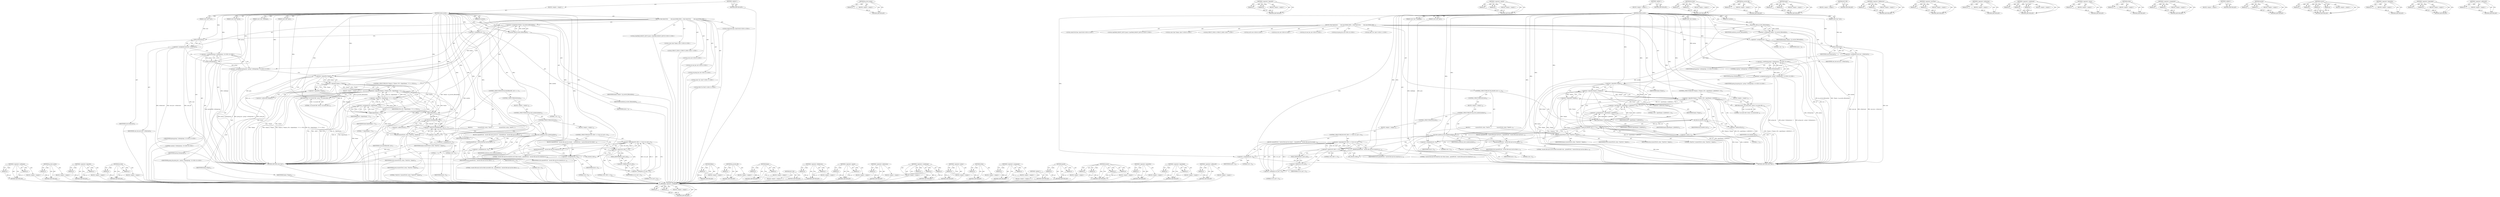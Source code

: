 digraph "&lt;operator&gt;.addressOf" {
vulnerable_227 [label=<(METHOD,&lt;operator&gt;.notEquals)>];
vulnerable_228 [label=<(PARAM,p1)>];
vulnerable_229 [label=<(PARAM,p2)>];
vulnerable_230 [label=<(BLOCK,&lt;empty&gt;,&lt;empty&gt;)>];
vulnerable_231 [label=<(METHOD_RETURN,ANY)>];
vulnerable_210 [label=<(METHOD,lp_strict_modes)>];
vulnerable_211 [label=<(PARAM,p1)>];
vulnerable_212 [label=<(BLOCK,&lt;empty&gt;,&lt;empty&gt;)>];
vulnerable_213 [label=<(METHOD_RETURN,ANY)>];
vulnerable_162 [label=<(METHOD,&lt;operator&gt;.logicalOr)>];
vulnerable_163 [label=<(PARAM,p1)>];
vulnerable_164 [label=<(PARAM,p2)>];
vulnerable_165 [label=<(BLOCK,&lt;empty&gt;,&lt;empty&gt;)>];
vulnerable_166 [label=<(METHOD_RETURN,ANY)>];
vulnerable_185 [label=<(METHOD,&lt;operator&gt;.equals)>];
vulnerable_186 [label=<(PARAM,p1)>];
vulnerable_187 [label=<(PARAM,p2)>];
vulnerable_188 [label=<(BLOCK,&lt;empty&gt;,&lt;empty&gt;)>];
vulnerable_189 [label=<(METHOD_RETURN,ANY)>];
vulnerable_6 [label=<(METHOD,&lt;global&gt;)<SUB>1</SUB>>];
vulnerable_7 [label=<(BLOCK,&lt;empty&gt;,&lt;empty&gt;)<SUB>1</SUB>>];
vulnerable_8 [label=<(METHOD,check_secret)<SUB>1</SUB>>];
vulnerable_9 [label=<(PARAM,int module)<SUB>1</SUB>>];
vulnerable_10 [label=<(PARAM,const char *user)<SUB>1</SUB>>];
vulnerable_11 [label=<(PARAM,const char *group)<SUB>1</SUB>>];
vulnerable_12 [label=<(PARAM,const char *challenge)<SUB>2</SUB>>];
vulnerable_13 [label=<(PARAM,const char *pass)<SUB>2</SUB>>];
vulnerable_14 [label=<(BLOCK,{
	char line[1024];
        char pass2[MAX_DIGE...,{
	char line[1024];
        char pass2[MAX_DIGE...)<SUB>3</SUB>>];
vulnerable_15 [label="<(LOCAL,char[1024] line: char[1024])<SUB>4</SUB>>"];
vulnerable_16 [label="<(LOCAL,char[MAX_DIGEST_LEN*2] pass2: char[MAX_DIGEST_LEN*2])<SUB>5</SUB>>"];
vulnerable_17 [label="<(LOCAL,const char* fname: char*)<SUB>6</SUB>>"];
vulnerable_18 [label=<(&lt;operator&gt;.assignment,*fname = lp_secrets_file(module))<SUB>6</SUB>>];
vulnerable_19 [label=<(IDENTIFIER,fname,*fname = lp_secrets_file(module))<SUB>6</SUB>>];
vulnerable_20 [label=<(lp_secrets_file,lp_secrets_file(module))<SUB>6</SUB>>];
vulnerable_21 [label=<(IDENTIFIER,module,lp_secrets_file(module))<SUB>6</SUB>>];
vulnerable_22 [label="<(LOCAL,STRUCT_STAT st: STRUCT_STAT)<SUB>7</SUB>>"];
vulnerable_23 [label="<(LOCAL,int fd: int)<SUB>8</SUB>>"];
vulnerable_24 [label="<(LOCAL,int ok: int)<SUB>8</SUB>>"];
vulnerable_25 [label=<(&lt;operator&gt;.assignment,ok = 1)<SUB>8</SUB>>];
vulnerable_26 [label=<(IDENTIFIER,ok,ok = 1)<SUB>8</SUB>>];
vulnerable_27 [label=<(LITERAL,1,ok = 1)<SUB>8</SUB>>];
vulnerable_28 [label="<(LOCAL,int user_len: int)<SUB>9</SUB>>"];
vulnerable_29 [label=<(&lt;operator&gt;.assignment,user_len = strlen(user))<SUB>9</SUB>>];
vulnerable_30 [label=<(IDENTIFIER,user_len,user_len = strlen(user))<SUB>9</SUB>>];
vulnerable_31 [label=<(strlen,strlen(user))<SUB>9</SUB>>];
vulnerable_32 [label=<(IDENTIFIER,user,strlen(user))<SUB>9</SUB>>];
vulnerable_33 [label="<(LOCAL,int group_len: int)<SUB>10</SUB>>"];
vulnerable_34 [label="<(&lt;operator&gt;.assignment,group_len = group ? strlen(group) : 0)<SUB>10</SUB>>"];
vulnerable_35 [label="<(IDENTIFIER,group_len,group_len = group ? strlen(group) : 0)<SUB>10</SUB>>"];
vulnerable_36 [label="<(&lt;operator&gt;.conditional,group ? strlen(group) : 0)<SUB>10</SUB>>"];
vulnerable_37 [label="<(IDENTIFIER,group,group ? strlen(group) : 0)<SUB>10</SUB>>"];
vulnerable_38 [label=<(strlen,strlen(group))<SUB>10</SUB>>];
vulnerable_39 [label=<(IDENTIFIER,group,strlen(group))<SUB>10</SUB>>];
vulnerable_40 [label="<(LITERAL,0,group ? strlen(group) : 0)<SUB>10</SUB>>"];
vulnerable_41 [label="<(LOCAL,char* err: char*)<SUB>11</SUB>>"];
vulnerable_42 [label=<(CONTROL_STRUCTURE,IF,if (!fname || !*fname || (fd = open(fname, O_RDONLY)) &lt; 0))<SUB>13</SUB>>];
vulnerable_43 [label=<(&lt;operator&gt;.logicalOr,!fname || !*fname || (fd = open(fname, O_RDONLY...)<SUB>13</SUB>>];
vulnerable_44 [label=<(&lt;operator&gt;.logicalOr,!fname || !*fname)<SUB>13</SUB>>];
vulnerable_45 [label=<(&lt;operator&gt;.logicalNot,!fname)<SUB>13</SUB>>];
vulnerable_46 [label=<(IDENTIFIER,fname,!fname)<SUB>13</SUB>>];
vulnerable_47 [label=<(&lt;operator&gt;.logicalNot,!*fname)<SUB>13</SUB>>];
vulnerable_48 [label=<(&lt;operator&gt;.indirection,*fname)<SUB>13</SUB>>];
vulnerable_49 [label=<(IDENTIFIER,fname,!*fname)<SUB>13</SUB>>];
vulnerable_50 [label=<(&lt;operator&gt;.lessThan,(fd = open(fname, O_RDONLY)) &lt; 0)<SUB>13</SUB>>];
vulnerable_51 [label=<(&lt;operator&gt;.assignment,fd = open(fname, O_RDONLY))<SUB>13</SUB>>];
vulnerable_52 [label=<(IDENTIFIER,fd,fd = open(fname, O_RDONLY))<SUB>13</SUB>>];
vulnerable_53 [label=<(open,open(fname, O_RDONLY))<SUB>13</SUB>>];
vulnerable_54 [label=<(IDENTIFIER,fname,open(fname, O_RDONLY))<SUB>13</SUB>>];
vulnerable_55 [label=<(IDENTIFIER,O_RDONLY,open(fname, O_RDONLY))<SUB>13</SUB>>];
vulnerable_56 [label=<(LITERAL,0,(fd = open(fname, O_RDONLY)) &lt; 0)<SUB>13</SUB>>];
vulnerable_57 [label=<(BLOCK,&lt;empty&gt;,&lt;empty&gt;)<SUB>14</SUB>>];
vulnerable_58 [label=<(RETURN,return &quot;no secrets file&quot;;,return &quot;no secrets file&quot;;)<SUB>14</SUB>>];
vulnerable_59 [label=<(LITERAL,&quot;no secrets file&quot;,return &quot;no secrets file&quot;;)<SUB>14</SUB>>];
vulnerable_60 [label=<(CONTROL_STRUCTURE,IF,if (do_fstat(fd, &amp;st) == -1))<SUB>16</SUB>>];
vulnerable_61 [label=<(&lt;operator&gt;.equals,do_fstat(fd, &amp;st) == -1)<SUB>16</SUB>>];
vulnerable_62 [label=<(do_fstat,do_fstat(fd, &amp;st))<SUB>16</SUB>>];
vulnerable_63 [label=<(IDENTIFIER,fd,do_fstat(fd, &amp;st))<SUB>16</SUB>>];
vulnerable_64 [label=<(&lt;operator&gt;.addressOf,&amp;st)<SUB>16</SUB>>];
vulnerable_65 [label=<(IDENTIFIER,st,do_fstat(fd, &amp;st))<SUB>16</SUB>>];
vulnerable_66 [label=<(&lt;operator&gt;.minus,-1)<SUB>16</SUB>>];
vulnerable_67 [label=<(LITERAL,1,-1)<SUB>16</SUB>>];
vulnerable_68 [label=<(BLOCK,{
                rsyserr(FLOG, errno, &quot;fstat(%...,{
                rsyserr(FLOG, errno, &quot;fstat(%...)<SUB>16</SUB>>];
vulnerable_69 [label=<(rsyserr,rsyserr(FLOG, errno, &quot;fstat(%s)&quot;, fname))<SUB>17</SUB>>];
vulnerable_70 [label=<(IDENTIFIER,FLOG,rsyserr(FLOG, errno, &quot;fstat(%s)&quot;, fname))<SUB>17</SUB>>];
vulnerable_71 [label=<(IDENTIFIER,errno,rsyserr(FLOG, errno, &quot;fstat(%s)&quot;, fname))<SUB>17</SUB>>];
vulnerable_72 [label=<(LITERAL,&quot;fstat(%s)&quot;,rsyserr(FLOG, errno, &quot;fstat(%s)&quot;, fname))<SUB>17</SUB>>];
vulnerable_73 [label=<(IDENTIFIER,fname,rsyserr(FLOG, errno, &quot;fstat(%s)&quot;, fname))<SUB>17</SUB>>];
vulnerable_74 [label=<(&lt;operator&gt;.assignment,ok = 0)<SUB>18</SUB>>];
vulnerable_75 [label=<(IDENTIFIER,ok,ok = 0)<SUB>18</SUB>>];
vulnerable_76 [label=<(LITERAL,0,ok = 0)<SUB>18</SUB>>];
vulnerable_77 [label=<(CONTROL_STRUCTURE,ELSE,else)<SUB>19</SUB>>];
vulnerable_78 [label=<(BLOCK,&lt;empty&gt;,&lt;empty&gt;)<SUB>19</SUB>>];
vulnerable_79 [label=<(CONTROL_STRUCTURE,IF,if (lp_strict_modes(module)))<SUB>19</SUB>>];
vulnerable_80 [label=<(lp_strict_modes,lp_strict_modes(module))<SUB>19</SUB>>];
vulnerable_81 [label=<(IDENTIFIER,module,lp_strict_modes(module))<SUB>19</SUB>>];
vulnerable_82 [label=<(BLOCK,{
			rprintf(FLOG, &quot;secrets file must not be ot...,{
			rprintf(FLOG, &quot;secrets file must not be ot...)<SUB>19</SUB>>];
vulnerable_83 [label=<(rprintf,rprintf(FLOG, &quot;secrets file must not be other-a...)<SUB>20</SUB>>];
vulnerable_84 [label=<(IDENTIFIER,FLOG,rprintf(FLOG, &quot;secrets file must not be other-a...)<SUB>20</SUB>>];
vulnerable_85 [label=<(LITERAL,&quot;secrets file must not be other-accessible (see...,rprintf(FLOG, &quot;secrets file must not be other-a...)<SUB>20</SUB>>];
vulnerable_86 [label=<(&lt;operator&gt;.assignment,ok = 0)<SUB>21</SUB>>];
vulnerable_87 [label=<(IDENTIFIER,ok,ok = 0)<SUB>21</SUB>>];
vulnerable_88 [label=<(LITERAL,0,ok = 0)<SUB>21</SUB>>];
vulnerable_89 [label=<(CONTROL_STRUCTURE,ELSE,else)<SUB>22</SUB>>];
vulnerable_90 [label=<(BLOCK,&lt;empty&gt;,&lt;empty&gt;)<SUB>22</SUB>>];
vulnerable_91 [label=<(CONTROL_STRUCTURE,IF,if (MY_UID() == 0 &amp;&amp; st.st_uid != 0))<SUB>22</SUB>>];
vulnerable_92 [label=<(&lt;operator&gt;.logicalAnd,MY_UID() == 0 &amp;&amp; st.st_uid != 0)<SUB>22</SUB>>];
vulnerable_93 [label=<(&lt;operator&gt;.equals,MY_UID() == 0)<SUB>22</SUB>>];
vulnerable_94 [label=<(MY_UID,MY_UID())<SUB>22</SUB>>];
vulnerable_95 [label=<(LITERAL,0,MY_UID() == 0)<SUB>22</SUB>>];
vulnerable_96 [label=<(&lt;operator&gt;.notEquals,st.st_uid != 0)<SUB>22</SUB>>];
vulnerable_97 [label=<(&lt;operator&gt;.fieldAccess,st.st_uid)<SUB>22</SUB>>];
vulnerable_98 [label=<(IDENTIFIER,st,st.st_uid != 0)<SUB>22</SUB>>];
vulnerable_99 [label=<(FIELD_IDENTIFIER,st_uid,st_uid)<SUB>22</SUB>>];
vulnerable_100 [label=<(LITERAL,0,st.st_uid != 0)<SUB>22</SUB>>];
vulnerable_101 [label=<(BLOCK,{
			rprintf(FLOG, &quot;secrets file must be owned ...,{
			rprintf(FLOG, &quot;secrets file must be owned ...)<SUB>22</SUB>>];
vulnerable_102 [label=<(rprintf,rprintf(FLOG, &quot;secrets file must be owned by ro...)<SUB>23</SUB>>];
vulnerable_103 [label=<(IDENTIFIER,FLOG,rprintf(FLOG, &quot;secrets file must be owned by ro...)<SUB>23</SUB>>];
vulnerable_104 [label=<(LITERAL,&quot;secrets file must be owned by root when runnin...,rprintf(FLOG, &quot;secrets file must be owned by ro...)<SUB>23</SUB>>];
vulnerable_105 [label=<(&lt;operator&gt;.assignment,ok = 0)<SUB>24</SUB>>];
vulnerable_106 [label=<(IDENTIFIER,ok,ok = 0)<SUB>24</SUB>>];
vulnerable_107 [label=<(LITERAL,0,ok = 0)<SUB>24</SUB>>];
vulnerable_108 [label=<(METHOD_RETURN,const char*)<SUB>1</SUB>>];
vulnerable_110 [label=<(METHOD_RETURN,ANY)<SUB>1</SUB>>];
vulnerable_190 [label=<(METHOD,do_fstat)>];
vulnerable_191 [label=<(PARAM,p1)>];
vulnerable_192 [label=<(PARAM,p2)>];
vulnerable_193 [label=<(BLOCK,&lt;empty&gt;,&lt;empty&gt;)>];
vulnerable_194 [label=<(METHOD_RETURN,ANY)>];
vulnerable_148 [label=<(METHOD,lp_secrets_file)>];
vulnerable_149 [label=<(PARAM,p1)>];
vulnerable_150 [label=<(BLOCK,&lt;empty&gt;,&lt;empty&gt;)>];
vulnerable_151 [label=<(METHOD_RETURN,ANY)>];
vulnerable_180 [label=<(METHOD,open)>];
vulnerable_181 [label=<(PARAM,p1)>];
vulnerable_182 [label=<(PARAM,p2)>];
vulnerable_183 [label=<(BLOCK,&lt;empty&gt;,&lt;empty&gt;)>];
vulnerable_184 [label=<(METHOD_RETURN,ANY)>];
vulnerable_224 [label=<(METHOD,MY_UID)>];
vulnerable_225 [label=<(BLOCK,&lt;empty&gt;,&lt;empty&gt;)>];
vulnerable_226 [label=<(METHOD_RETURN,ANY)>];
vulnerable_232 [label=<(METHOD,&lt;operator&gt;.fieldAccess)>];
vulnerable_233 [label=<(PARAM,p1)>];
vulnerable_234 [label=<(PARAM,p2)>];
vulnerable_235 [label=<(BLOCK,&lt;empty&gt;,&lt;empty&gt;)>];
vulnerable_236 [label=<(METHOD_RETURN,ANY)>];
vulnerable_175 [label=<(METHOD,&lt;operator&gt;.lessThan)>];
vulnerable_176 [label=<(PARAM,p1)>];
vulnerable_177 [label=<(PARAM,p2)>];
vulnerable_178 [label=<(BLOCK,&lt;empty&gt;,&lt;empty&gt;)>];
vulnerable_179 [label=<(METHOD_RETURN,ANY)>];
vulnerable_171 [label=<(METHOD,&lt;operator&gt;.indirection)>];
vulnerable_172 [label=<(PARAM,p1)>];
vulnerable_173 [label=<(BLOCK,&lt;empty&gt;,&lt;empty&gt;)>];
vulnerable_174 [label=<(METHOD_RETURN,ANY)>];
vulnerable_156 [label=<(METHOD,&lt;operator&gt;.conditional)>];
vulnerable_157 [label=<(PARAM,p1)>];
vulnerable_158 [label=<(PARAM,p2)>];
vulnerable_159 [label=<(PARAM,p3)>];
vulnerable_160 [label=<(BLOCK,&lt;empty&gt;,&lt;empty&gt;)>];
vulnerable_161 [label=<(METHOD_RETURN,ANY)>];
vulnerable_199 [label=<(METHOD,&lt;operator&gt;.minus)>];
vulnerable_200 [label=<(PARAM,p1)>];
vulnerable_201 [label=<(BLOCK,&lt;empty&gt;,&lt;empty&gt;)>];
vulnerable_202 [label=<(METHOD_RETURN,ANY)>];
vulnerable_152 [label=<(METHOD,strlen)>];
vulnerable_153 [label=<(PARAM,p1)>];
vulnerable_154 [label=<(BLOCK,&lt;empty&gt;,&lt;empty&gt;)>];
vulnerable_155 [label=<(METHOD_RETURN,ANY)>];
vulnerable_143 [label=<(METHOD,&lt;operator&gt;.assignment)>];
vulnerable_144 [label=<(PARAM,p1)>];
vulnerable_145 [label=<(PARAM,p2)>];
vulnerable_146 [label=<(BLOCK,&lt;empty&gt;,&lt;empty&gt;)>];
vulnerable_147 [label=<(METHOD_RETURN,ANY)>];
vulnerable_137 [label=<(METHOD,&lt;global&gt;)<SUB>1</SUB>>];
vulnerable_138 [label=<(BLOCK,&lt;empty&gt;,&lt;empty&gt;)>];
vulnerable_139 [label=<(METHOD_RETURN,ANY)>];
vulnerable_214 [label=<(METHOD,rprintf)>];
vulnerable_215 [label=<(PARAM,p1)>];
vulnerable_216 [label=<(PARAM,p2)>];
vulnerable_217 [label=<(BLOCK,&lt;empty&gt;,&lt;empty&gt;)>];
vulnerable_218 [label=<(METHOD_RETURN,ANY)>];
vulnerable_203 [label=<(METHOD,rsyserr)>];
vulnerable_204 [label=<(PARAM,p1)>];
vulnerable_205 [label=<(PARAM,p2)>];
vulnerable_206 [label=<(PARAM,p3)>];
vulnerable_207 [label=<(PARAM,p4)>];
vulnerable_208 [label=<(BLOCK,&lt;empty&gt;,&lt;empty&gt;)>];
vulnerable_209 [label=<(METHOD_RETURN,ANY)>];
vulnerable_167 [label=<(METHOD,&lt;operator&gt;.logicalNot)>];
vulnerable_168 [label=<(PARAM,p1)>];
vulnerable_169 [label=<(BLOCK,&lt;empty&gt;,&lt;empty&gt;)>];
vulnerable_170 [label=<(METHOD_RETURN,ANY)>];
vulnerable_219 [label=<(METHOD,&lt;operator&gt;.logicalAnd)>];
vulnerable_220 [label=<(PARAM,p1)>];
vulnerable_221 [label=<(PARAM,p2)>];
vulnerable_222 [label=<(BLOCK,&lt;empty&gt;,&lt;empty&gt;)>];
vulnerable_223 [label=<(METHOD_RETURN,ANY)>];
vulnerable_195 [label=<(METHOD,&lt;operator&gt;.addressOf)>];
vulnerable_196 [label=<(PARAM,p1)>];
vulnerable_197 [label=<(BLOCK,&lt;empty&gt;,&lt;empty&gt;)>];
vulnerable_198 [label=<(METHOD_RETURN,ANY)>];
fixed_231 [label=<(METHOD,&lt;operator&gt;.notEquals)>];
fixed_232 [label=<(PARAM,p1)>];
fixed_233 [label=<(PARAM,p2)>];
fixed_234 [label=<(BLOCK,&lt;empty&gt;,&lt;empty&gt;)>];
fixed_235 [label=<(METHOD_RETURN,ANY)>];
fixed_214 [label=<(METHOD,lp_strict_modes)>];
fixed_215 [label=<(PARAM,p1)>];
fixed_216 [label=<(BLOCK,&lt;empty&gt;,&lt;empty&gt;)>];
fixed_217 [label=<(METHOD_RETURN,ANY)>];
fixed_167 [label=<(METHOD,&lt;operator&gt;.logicalOr)>];
fixed_168 [label=<(PARAM,p1)>];
fixed_169 [label=<(PARAM,p2)>];
fixed_170 [label=<(BLOCK,&lt;empty&gt;,&lt;empty&gt;)>];
fixed_171 [label=<(METHOD_RETURN,ANY)>];
fixed_190 [label=<(METHOD,do_fstat)>];
fixed_191 [label=<(PARAM,p1)>];
fixed_192 [label=<(PARAM,p2)>];
fixed_193 [label=<(BLOCK,&lt;empty&gt;,&lt;empty&gt;)>];
fixed_194 [label=<(METHOD_RETURN,ANY)>];
fixed_6 [label=<(METHOD,&lt;global&gt;)<SUB>1</SUB>>];
fixed_7 [label=<(BLOCK,&lt;empty&gt;,&lt;empty&gt;)<SUB>1</SUB>>];
fixed_8 [label=<(METHOD,check_secret)<SUB>1</SUB>>];
fixed_9 [label=<(PARAM,int module)<SUB>1</SUB>>];
fixed_10 [label=<(PARAM,const char *user)<SUB>1</SUB>>];
fixed_11 [label=<(PARAM,const char *group)<SUB>1</SUB>>];
fixed_12 [label=<(PARAM,const char *challenge)<SUB>2</SUB>>];
fixed_13 [label=<(PARAM,const char *pass)<SUB>2</SUB>>];
fixed_14 [label=<(BLOCK,{
	char line[1024];
        char pass2[MAX_DIGE...,{
	char line[1024];
        char pass2[MAX_DIGE...)<SUB>3</SUB>>];
fixed_15 [label="<(LOCAL,char[1024] line: char[1024])<SUB>4</SUB>>"];
fixed_16 [label="<(LOCAL,char[MAX_DIGEST_LEN*2] pass2: char[MAX_DIGEST_LEN*2])<SUB>5</SUB>>"];
fixed_17 [label="<(LOCAL,const char* fname: char*)<SUB>6</SUB>>"];
fixed_18 [label=<(&lt;operator&gt;.assignment,*fname = lp_secrets_file(module))<SUB>6</SUB>>];
fixed_19 [label=<(IDENTIFIER,fname,*fname = lp_secrets_file(module))<SUB>6</SUB>>];
fixed_20 [label=<(lp_secrets_file,lp_secrets_file(module))<SUB>6</SUB>>];
fixed_21 [label=<(IDENTIFIER,module,lp_secrets_file(module))<SUB>6</SUB>>];
fixed_22 [label="<(LOCAL,STRUCT_STAT st: STRUCT_STAT)<SUB>7</SUB>>"];
fixed_23 [label="<(LOCAL,int ok: int)<SUB>8</SUB>>"];
fixed_24 [label=<(&lt;operator&gt;.assignment,ok = 1)<SUB>8</SUB>>];
fixed_25 [label=<(IDENTIFIER,ok,ok = 1)<SUB>8</SUB>>];
fixed_26 [label=<(LITERAL,1,ok = 1)<SUB>8</SUB>>];
fixed_27 [label="<(LOCAL,int user_len: int)<SUB>9</SUB>>"];
fixed_28 [label=<(&lt;operator&gt;.assignment,user_len = strlen(user))<SUB>9</SUB>>];
fixed_29 [label=<(IDENTIFIER,user_len,user_len = strlen(user))<SUB>9</SUB>>];
fixed_30 [label=<(strlen,strlen(user))<SUB>9</SUB>>];
fixed_31 [label=<(IDENTIFIER,user,strlen(user))<SUB>9</SUB>>];
fixed_32 [label="<(LOCAL,int group_len: int)<SUB>10</SUB>>"];
fixed_33 [label="<(&lt;operator&gt;.assignment,group_len = group ? strlen(group) : 0)<SUB>10</SUB>>"];
fixed_34 [label="<(IDENTIFIER,group_len,group_len = group ? strlen(group) : 0)<SUB>10</SUB>>"];
fixed_35 [label="<(&lt;operator&gt;.conditional,group ? strlen(group) : 0)<SUB>10</SUB>>"];
fixed_36 [label="<(IDENTIFIER,group,group ? strlen(group) : 0)<SUB>10</SUB>>"];
fixed_37 [label=<(strlen,strlen(group))<SUB>10</SUB>>];
fixed_38 [label=<(IDENTIFIER,group,strlen(group))<SUB>10</SUB>>];
fixed_39 [label="<(LITERAL,0,group ? strlen(group) : 0)<SUB>10</SUB>>"];
fixed_40 [label="<(LOCAL,char* err: char*)<SUB>11</SUB>>"];
fixed_41 [label="<(LOCAL,FILE* fh: FILE*)<SUB>12</SUB>>"];
fixed_42 [label=<(CONTROL_STRUCTURE,IF,if (!fname || !*fname || (fh = fopen(fname, &quot;r&quot;)) == NULL))<SUB>14</SUB>>];
fixed_43 [label=<(&lt;operator&gt;.logicalOr,!fname || !*fname || (fh = fopen(fname, &quot;r&quot;)) =...)<SUB>14</SUB>>];
fixed_44 [label=<(&lt;operator&gt;.logicalOr,!fname || !*fname)<SUB>14</SUB>>];
fixed_45 [label=<(&lt;operator&gt;.logicalNot,!fname)<SUB>14</SUB>>];
fixed_46 [label=<(IDENTIFIER,fname,!fname)<SUB>14</SUB>>];
fixed_47 [label=<(&lt;operator&gt;.logicalNot,!*fname)<SUB>14</SUB>>];
fixed_48 [label=<(&lt;operator&gt;.indirection,*fname)<SUB>14</SUB>>];
fixed_49 [label=<(IDENTIFIER,fname,!*fname)<SUB>14</SUB>>];
fixed_50 [label=<(&lt;operator&gt;.equals,(fh = fopen(fname, &quot;r&quot;)) == NULL)<SUB>14</SUB>>];
fixed_51 [label=<(&lt;operator&gt;.assignment,fh = fopen(fname, &quot;r&quot;))<SUB>14</SUB>>];
fixed_52 [label=<(IDENTIFIER,fh,fh = fopen(fname, &quot;r&quot;))<SUB>14</SUB>>];
fixed_53 [label=<(fopen,fopen(fname, &quot;r&quot;))<SUB>14</SUB>>];
fixed_54 [label=<(IDENTIFIER,fname,fopen(fname, &quot;r&quot;))<SUB>14</SUB>>];
fixed_55 [label=<(LITERAL,&quot;r&quot;,fopen(fname, &quot;r&quot;))<SUB>14</SUB>>];
fixed_56 [label=<(IDENTIFIER,NULL,(fh = fopen(fname, &quot;r&quot;)) == NULL)<SUB>14</SUB>>];
fixed_57 [label=<(BLOCK,&lt;empty&gt;,&lt;empty&gt;)<SUB>15</SUB>>];
fixed_58 [label=<(RETURN,return &quot;no secrets file&quot;;,return &quot;no secrets file&quot;;)<SUB>15</SUB>>];
fixed_59 [label=<(LITERAL,&quot;no secrets file&quot;,return &quot;no secrets file&quot;;)<SUB>15</SUB>>];
fixed_60 [label=<(CONTROL_STRUCTURE,IF,if (do_fstat(fileno(fh), &amp;st) == -1))<SUB>17</SUB>>];
fixed_61 [label=<(&lt;operator&gt;.equals,do_fstat(fileno(fh), &amp;st) == -1)<SUB>17</SUB>>];
fixed_62 [label=<(do_fstat,do_fstat(fileno(fh), &amp;st))<SUB>17</SUB>>];
fixed_63 [label=<(fileno,fileno(fh))<SUB>17</SUB>>];
fixed_64 [label=<(IDENTIFIER,fh,fileno(fh))<SUB>17</SUB>>];
fixed_65 [label=<(&lt;operator&gt;.addressOf,&amp;st)<SUB>17</SUB>>];
fixed_66 [label=<(IDENTIFIER,st,do_fstat(fileno(fh), &amp;st))<SUB>17</SUB>>];
fixed_67 [label=<(&lt;operator&gt;.minus,-1)<SUB>17</SUB>>];
fixed_68 [label=<(LITERAL,1,-1)<SUB>17</SUB>>];
fixed_69 [label=<(BLOCK,{
                rsyserr(FLOG, errno, &quot;fstat(%...,{
                rsyserr(FLOG, errno, &quot;fstat(%...)<SUB>17</SUB>>];
fixed_70 [label=<(rsyserr,rsyserr(FLOG, errno, &quot;fstat(%s)&quot;, fname))<SUB>18</SUB>>];
fixed_71 [label=<(IDENTIFIER,FLOG,rsyserr(FLOG, errno, &quot;fstat(%s)&quot;, fname))<SUB>18</SUB>>];
fixed_72 [label=<(IDENTIFIER,errno,rsyserr(FLOG, errno, &quot;fstat(%s)&quot;, fname))<SUB>18</SUB>>];
fixed_73 [label=<(LITERAL,&quot;fstat(%s)&quot;,rsyserr(FLOG, errno, &quot;fstat(%s)&quot;, fname))<SUB>18</SUB>>];
fixed_74 [label=<(IDENTIFIER,fname,rsyserr(FLOG, errno, &quot;fstat(%s)&quot;, fname))<SUB>18</SUB>>];
fixed_75 [label=<(&lt;operator&gt;.assignment,ok = 0)<SUB>19</SUB>>];
fixed_76 [label=<(IDENTIFIER,ok,ok = 0)<SUB>19</SUB>>];
fixed_77 [label=<(LITERAL,0,ok = 0)<SUB>19</SUB>>];
fixed_78 [label=<(CONTROL_STRUCTURE,ELSE,else)<SUB>20</SUB>>];
fixed_79 [label=<(BLOCK,&lt;empty&gt;,&lt;empty&gt;)<SUB>20</SUB>>];
fixed_80 [label=<(CONTROL_STRUCTURE,IF,if (lp_strict_modes(module)))<SUB>20</SUB>>];
fixed_81 [label=<(lp_strict_modes,lp_strict_modes(module))<SUB>20</SUB>>];
fixed_82 [label=<(IDENTIFIER,module,lp_strict_modes(module))<SUB>20</SUB>>];
fixed_83 [label=<(BLOCK,{
			rprintf(FLOG, &quot;secrets file must not be ot...,{
			rprintf(FLOG, &quot;secrets file must not be ot...)<SUB>20</SUB>>];
fixed_84 [label=<(rprintf,rprintf(FLOG, &quot;secrets file must not be other-a...)<SUB>21</SUB>>];
fixed_85 [label=<(IDENTIFIER,FLOG,rprintf(FLOG, &quot;secrets file must not be other-a...)<SUB>21</SUB>>];
fixed_86 [label=<(LITERAL,&quot;secrets file must not be other-accessible (see...,rprintf(FLOG, &quot;secrets file must not be other-a...)<SUB>21</SUB>>];
fixed_87 [label=<(&lt;operator&gt;.assignment,ok = 0)<SUB>22</SUB>>];
fixed_88 [label=<(IDENTIFIER,ok,ok = 0)<SUB>22</SUB>>];
fixed_89 [label=<(LITERAL,0,ok = 0)<SUB>22</SUB>>];
fixed_90 [label=<(CONTROL_STRUCTURE,ELSE,else)<SUB>23</SUB>>];
fixed_91 [label=<(BLOCK,&lt;empty&gt;,&lt;empty&gt;)<SUB>23</SUB>>];
fixed_92 [label=<(CONTROL_STRUCTURE,IF,if (MY_UID() == 0 &amp;&amp; st.st_uid != 0))<SUB>23</SUB>>];
fixed_93 [label=<(&lt;operator&gt;.logicalAnd,MY_UID() == 0 &amp;&amp; st.st_uid != 0)<SUB>23</SUB>>];
fixed_94 [label=<(&lt;operator&gt;.equals,MY_UID() == 0)<SUB>23</SUB>>];
fixed_95 [label=<(MY_UID,MY_UID())<SUB>23</SUB>>];
fixed_96 [label=<(LITERAL,0,MY_UID() == 0)<SUB>23</SUB>>];
fixed_97 [label=<(&lt;operator&gt;.notEquals,st.st_uid != 0)<SUB>23</SUB>>];
fixed_98 [label=<(&lt;operator&gt;.fieldAccess,st.st_uid)<SUB>23</SUB>>];
fixed_99 [label=<(IDENTIFIER,st,st.st_uid != 0)<SUB>23</SUB>>];
fixed_100 [label=<(FIELD_IDENTIFIER,st_uid,st_uid)<SUB>23</SUB>>];
fixed_101 [label=<(LITERAL,0,st.st_uid != 0)<SUB>23</SUB>>];
fixed_102 [label=<(BLOCK,{
			rprintf(FLOG, &quot;secrets file must be owned ...,{
			rprintf(FLOG, &quot;secrets file must be owned ...)<SUB>23</SUB>>];
fixed_103 [label=<(rprintf,rprintf(FLOG, &quot;secrets file must be owned by ro...)<SUB>24</SUB>>];
fixed_104 [label=<(IDENTIFIER,FLOG,rprintf(FLOG, &quot;secrets file must be owned by ro...)<SUB>24</SUB>>];
fixed_105 [label=<(LITERAL,&quot;secrets file must be owned by root when runnin...,rprintf(FLOG, &quot;secrets file must be owned by ro...)<SUB>24</SUB>>];
fixed_106 [label=<(&lt;operator&gt;.assignment,ok = 0)<SUB>25</SUB>>];
fixed_107 [label=<(IDENTIFIER,ok,ok = 0)<SUB>25</SUB>>];
fixed_108 [label=<(LITERAL,0,ok = 0)<SUB>25</SUB>>];
fixed_109 [label=<(METHOD_RETURN,const char*)<SUB>1</SUB>>];
fixed_111 [label=<(METHOD_RETURN,ANY)<SUB>1</SUB>>];
fixed_195 [label=<(METHOD,fileno)>];
fixed_196 [label=<(PARAM,p1)>];
fixed_197 [label=<(BLOCK,&lt;empty&gt;,&lt;empty&gt;)>];
fixed_198 [label=<(METHOD_RETURN,ANY)>];
fixed_153 [label=<(METHOD,lp_secrets_file)>];
fixed_154 [label=<(PARAM,p1)>];
fixed_155 [label=<(BLOCK,&lt;empty&gt;,&lt;empty&gt;)>];
fixed_156 [label=<(METHOD_RETURN,ANY)>];
fixed_185 [label=<(METHOD,fopen)>];
fixed_186 [label=<(PARAM,p1)>];
fixed_187 [label=<(PARAM,p2)>];
fixed_188 [label=<(BLOCK,&lt;empty&gt;,&lt;empty&gt;)>];
fixed_189 [label=<(METHOD_RETURN,ANY)>];
fixed_228 [label=<(METHOD,MY_UID)>];
fixed_229 [label=<(BLOCK,&lt;empty&gt;,&lt;empty&gt;)>];
fixed_230 [label=<(METHOD_RETURN,ANY)>];
fixed_236 [label=<(METHOD,&lt;operator&gt;.fieldAccess)>];
fixed_237 [label=<(PARAM,p1)>];
fixed_238 [label=<(PARAM,p2)>];
fixed_239 [label=<(BLOCK,&lt;empty&gt;,&lt;empty&gt;)>];
fixed_240 [label=<(METHOD_RETURN,ANY)>];
fixed_180 [label=<(METHOD,&lt;operator&gt;.equals)>];
fixed_181 [label=<(PARAM,p1)>];
fixed_182 [label=<(PARAM,p2)>];
fixed_183 [label=<(BLOCK,&lt;empty&gt;,&lt;empty&gt;)>];
fixed_184 [label=<(METHOD_RETURN,ANY)>];
fixed_176 [label=<(METHOD,&lt;operator&gt;.indirection)>];
fixed_177 [label=<(PARAM,p1)>];
fixed_178 [label=<(BLOCK,&lt;empty&gt;,&lt;empty&gt;)>];
fixed_179 [label=<(METHOD_RETURN,ANY)>];
fixed_161 [label=<(METHOD,&lt;operator&gt;.conditional)>];
fixed_162 [label=<(PARAM,p1)>];
fixed_163 [label=<(PARAM,p2)>];
fixed_164 [label=<(PARAM,p3)>];
fixed_165 [label=<(BLOCK,&lt;empty&gt;,&lt;empty&gt;)>];
fixed_166 [label=<(METHOD_RETURN,ANY)>];
fixed_203 [label=<(METHOD,&lt;operator&gt;.minus)>];
fixed_204 [label=<(PARAM,p1)>];
fixed_205 [label=<(BLOCK,&lt;empty&gt;,&lt;empty&gt;)>];
fixed_206 [label=<(METHOD_RETURN,ANY)>];
fixed_157 [label=<(METHOD,strlen)>];
fixed_158 [label=<(PARAM,p1)>];
fixed_159 [label=<(BLOCK,&lt;empty&gt;,&lt;empty&gt;)>];
fixed_160 [label=<(METHOD_RETURN,ANY)>];
fixed_148 [label=<(METHOD,&lt;operator&gt;.assignment)>];
fixed_149 [label=<(PARAM,p1)>];
fixed_150 [label=<(PARAM,p2)>];
fixed_151 [label=<(BLOCK,&lt;empty&gt;,&lt;empty&gt;)>];
fixed_152 [label=<(METHOD_RETURN,ANY)>];
fixed_142 [label=<(METHOD,&lt;global&gt;)<SUB>1</SUB>>];
fixed_143 [label=<(BLOCK,&lt;empty&gt;,&lt;empty&gt;)>];
fixed_144 [label=<(METHOD_RETURN,ANY)>];
fixed_218 [label=<(METHOD,rprintf)>];
fixed_219 [label=<(PARAM,p1)>];
fixed_220 [label=<(PARAM,p2)>];
fixed_221 [label=<(BLOCK,&lt;empty&gt;,&lt;empty&gt;)>];
fixed_222 [label=<(METHOD_RETURN,ANY)>];
fixed_207 [label=<(METHOD,rsyserr)>];
fixed_208 [label=<(PARAM,p1)>];
fixed_209 [label=<(PARAM,p2)>];
fixed_210 [label=<(PARAM,p3)>];
fixed_211 [label=<(PARAM,p4)>];
fixed_212 [label=<(BLOCK,&lt;empty&gt;,&lt;empty&gt;)>];
fixed_213 [label=<(METHOD_RETURN,ANY)>];
fixed_172 [label=<(METHOD,&lt;operator&gt;.logicalNot)>];
fixed_173 [label=<(PARAM,p1)>];
fixed_174 [label=<(BLOCK,&lt;empty&gt;,&lt;empty&gt;)>];
fixed_175 [label=<(METHOD_RETURN,ANY)>];
fixed_223 [label=<(METHOD,&lt;operator&gt;.logicalAnd)>];
fixed_224 [label=<(PARAM,p1)>];
fixed_225 [label=<(PARAM,p2)>];
fixed_226 [label=<(BLOCK,&lt;empty&gt;,&lt;empty&gt;)>];
fixed_227 [label=<(METHOD_RETURN,ANY)>];
fixed_199 [label=<(METHOD,&lt;operator&gt;.addressOf)>];
fixed_200 [label=<(PARAM,p1)>];
fixed_201 [label=<(BLOCK,&lt;empty&gt;,&lt;empty&gt;)>];
fixed_202 [label=<(METHOD_RETURN,ANY)>];
vulnerable_227 -> vulnerable_228  [key=0, label="AST: "];
vulnerable_227 -> vulnerable_228  [key=1, label="DDG: "];
vulnerable_227 -> vulnerable_230  [key=0, label="AST: "];
vulnerable_227 -> vulnerable_229  [key=0, label="AST: "];
vulnerable_227 -> vulnerable_229  [key=1, label="DDG: "];
vulnerable_227 -> vulnerable_231  [key=0, label="AST: "];
vulnerable_227 -> vulnerable_231  [key=1, label="CFG: "];
vulnerable_228 -> vulnerable_231  [key=0, label="DDG: p1"];
vulnerable_229 -> vulnerable_231  [key=0, label="DDG: p2"];
vulnerable_210 -> vulnerable_211  [key=0, label="AST: "];
vulnerable_210 -> vulnerable_211  [key=1, label="DDG: "];
vulnerable_210 -> vulnerable_212  [key=0, label="AST: "];
vulnerable_210 -> vulnerable_213  [key=0, label="AST: "];
vulnerable_210 -> vulnerable_213  [key=1, label="CFG: "];
vulnerable_211 -> vulnerable_213  [key=0, label="DDG: p1"];
vulnerable_162 -> vulnerable_163  [key=0, label="AST: "];
vulnerable_162 -> vulnerable_163  [key=1, label="DDG: "];
vulnerable_162 -> vulnerable_165  [key=0, label="AST: "];
vulnerable_162 -> vulnerable_164  [key=0, label="AST: "];
vulnerable_162 -> vulnerable_164  [key=1, label="DDG: "];
vulnerable_162 -> vulnerable_166  [key=0, label="AST: "];
vulnerable_162 -> vulnerable_166  [key=1, label="CFG: "];
vulnerable_163 -> vulnerable_166  [key=0, label="DDG: p1"];
vulnerable_164 -> vulnerable_166  [key=0, label="DDG: p2"];
vulnerable_185 -> vulnerable_186  [key=0, label="AST: "];
vulnerable_185 -> vulnerable_186  [key=1, label="DDG: "];
vulnerable_185 -> vulnerable_188  [key=0, label="AST: "];
vulnerable_185 -> vulnerable_187  [key=0, label="AST: "];
vulnerable_185 -> vulnerable_187  [key=1, label="DDG: "];
vulnerable_185 -> vulnerable_189  [key=0, label="AST: "];
vulnerable_185 -> vulnerable_189  [key=1, label="CFG: "];
vulnerable_186 -> vulnerable_189  [key=0, label="DDG: p1"];
vulnerable_187 -> vulnerable_189  [key=0, label="DDG: p2"];
vulnerable_6 -> vulnerable_7  [key=0, label="AST: "];
vulnerable_6 -> vulnerable_110  [key=0, label="AST: "];
vulnerable_6 -> vulnerable_110  [key=1, label="CFG: "];
vulnerable_7 -> vulnerable_8  [key=0, label="AST: "];
vulnerable_8 -> vulnerable_9  [key=0, label="AST: "];
vulnerable_8 -> vulnerable_9  [key=1, label="DDG: "];
vulnerable_8 -> vulnerable_10  [key=0, label="AST: "];
vulnerable_8 -> vulnerable_10  [key=1, label="DDG: "];
vulnerable_8 -> vulnerable_11  [key=0, label="AST: "];
vulnerable_8 -> vulnerable_11  [key=1, label="DDG: "];
vulnerable_8 -> vulnerable_12  [key=0, label="AST: "];
vulnerable_8 -> vulnerable_12  [key=1, label="DDG: "];
vulnerable_8 -> vulnerable_13  [key=0, label="AST: "];
vulnerable_8 -> vulnerable_13  [key=1, label="DDG: "];
vulnerable_8 -> vulnerable_14  [key=0, label="AST: "];
vulnerable_8 -> vulnerable_108  [key=0, label="AST: "];
vulnerable_8 -> vulnerable_20  [key=0, label="CFG: "];
vulnerable_8 -> vulnerable_20  [key=1, label="DDG: "];
vulnerable_8 -> vulnerable_25  [key=0, label="DDG: "];
vulnerable_8 -> vulnerable_34  [key=0, label="DDG: "];
vulnerable_8 -> vulnerable_31  [key=0, label="DDG: "];
vulnerable_8 -> vulnerable_36  [key=0, label="DDG: "];
vulnerable_8 -> vulnerable_58  [key=0, label="DDG: "];
vulnerable_8 -> vulnerable_74  [key=0, label="DDG: "];
vulnerable_8 -> vulnerable_38  [key=0, label="DDG: "];
vulnerable_8 -> vulnerable_50  [key=0, label="DDG: "];
vulnerable_8 -> vulnerable_59  [key=0, label="DDG: "];
vulnerable_8 -> vulnerable_62  [key=0, label="DDG: "];
vulnerable_8 -> vulnerable_66  [key=0, label="DDG: "];
vulnerable_8 -> vulnerable_69  [key=0, label="DDG: "];
vulnerable_8 -> vulnerable_45  [key=0, label="DDG: "];
vulnerable_8 -> vulnerable_53  [key=0, label="DDG: "];
vulnerable_8 -> vulnerable_80  [key=0, label="DDG: "];
vulnerable_8 -> vulnerable_86  [key=0, label="DDG: "];
vulnerable_8 -> vulnerable_83  [key=0, label="DDG: "];
vulnerable_8 -> vulnerable_105  [key=0, label="DDG: "];
vulnerable_8 -> vulnerable_93  [key=0, label="DDG: "];
vulnerable_8 -> vulnerable_96  [key=0, label="DDG: "];
vulnerable_8 -> vulnerable_102  [key=0, label="DDG: "];
vulnerable_9 -> vulnerable_20  [key=0, label="DDG: module"];
vulnerable_10 -> vulnerable_31  [key=0, label="DDG: user"];
vulnerable_11 -> vulnerable_38  [key=0, label="DDG: group"];
vulnerable_12 -> vulnerable_108  [key=0, label="DDG: challenge"];
vulnerable_13 -> vulnerable_108  [key=0, label="DDG: pass"];
vulnerable_14 -> vulnerable_15  [key=0, label="AST: "];
vulnerable_14 -> vulnerable_16  [key=0, label="AST: "];
vulnerable_14 -> vulnerable_17  [key=0, label="AST: "];
vulnerable_14 -> vulnerable_18  [key=0, label="AST: "];
vulnerable_14 -> vulnerable_22  [key=0, label="AST: "];
vulnerable_14 -> vulnerable_23  [key=0, label="AST: "];
vulnerable_14 -> vulnerable_24  [key=0, label="AST: "];
vulnerable_14 -> vulnerable_25  [key=0, label="AST: "];
vulnerable_14 -> vulnerable_28  [key=0, label="AST: "];
vulnerable_14 -> vulnerable_29  [key=0, label="AST: "];
vulnerable_14 -> vulnerable_33  [key=0, label="AST: "];
vulnerable_14 -> vulnerable_34  [key=0, label="AST: "];
vulnerable_14 -> vulnerable_41  [key=0, label="AST: "];
vulnerable_14 -> vulnerable_42  [key=0, label="AST: "];
vulnerable_14 -> vulnerable_60  [key=0, label="AST: "];
vulnerable_18 -> vulnerable_19  [key=0, label="AST: "];
vulnerable_18 -> vulnerable_20  [key=0, label="AST: "];
vulnerable_18 -> vulnerable_25  [key=0, label="CFG: "];
vulnerable_18 -> vulnerable_108  [key=0, label="DDG: lp_secrets_file(module)"];
vulnerable_18 -> vulnerable_108  [key=1, label="DDG: *fname = lp_secrets_file(module)"];
vulnerable_18 -> vulnerable_45  [key=0, label="DDG: fname"];
vulnerable_20 -> vulnerable_21  [key=0, label="AST: "];
vulnerable_20 -> vulnerable_18  [key=0, label="CFG: "];
vulnerable_20 -> vulnerable_18  [key=1, label="DDG: module"];
vulnerable_20 -> vulnerable_108  [key=0, label="DDG: module"];
vulnerable_20 -> vulnerable_80  [key=0, label="DDG: module"];
vulnerable_25 -> vulnerable_26  [key=0, label="AST: "];
vulnerable_25 -> vulnerable_27  [key=0, label="AST: "];
vulnerable_25 -> vulnerable_31  [key=0, label="CFG: "];
vulnerable_25 -> vulnerable_108  [key=0, label="DDG: ok"];
vulnerable_25 -> vulnerable_108  [key=1, label="DDG: ok = 1"];
vulnerable_29 -> vulnerable_30  [key=0, label="AST: "];
vulnerable_29 -> vulnerable_31  [key=0, label="AST: "];
vulnerable_29 -> vulnerable_38  [key=0, label="CFG: "];
vulnerable_29 -> vulnerable_36  [key=0, label="CFG: "];
vulnerable_29 -> vulnerable_108  [key=0, label="DDG: user_len"];
vulnerable_29 -> vulnerable_108  [key=1, label="DDG: strlen(user)"];
vulnerable_29 -> vulnerable_108  [key=2, label="DDG: user_len = strlen(user)"];
vulnerable_31 -> vulnerable_32  [key=0, label="AST: "];
vulnerable_31 -> vulnerable_29  [key=0, label="CFG: "];
vulnerable_31 -> vulnerable_29  [key=1, label="DDG: user"];
vulnerable_31 -> vulnerable_108  [key=0, label="DDG: user"];
vulnerable_34 -> vulnerable_35  [key=0, label="AST: "];
vulnerable_34 -> vulnerable_36  [key=0, label="AST: "];
vulnerable_34 -> vulnerable_45  [key=0, label="CFG: "];
vulnerable_34 -> vulnerable_108  [key=0, label="DDG: group_len"];
vulnerable_34 -> vulnerable_108  [key=1, label="DDG: group ? strlen(group) : 0"];
vulnerable_34 -> vulnerable_108  [key=2, label="DDG: group_len = group ? strlen(group) : 0"];
vulnerable_36 -> vulnerable_37  [key=0, label="AST: "];
vulnerable_36 -> vulnerable_38  [key=0, label="AST: "];
vulnerable_36 -> vulnerable_40  [key=0, label="AST: "];
vulnerable_36 -> vulnerable_34  [key=0, label="CFG: "];
vulnerable_36 -> vulnerable_108  [key=0, label="DDG: group"];
vulnerable_36 -> vulnerable_108  [key=1, label="DDG: strlen(group)"];
vulnerable_38 -> vulnerable_39  [key=0, label="AST: "];
vulnerable_38 -> vulnerable_36  [key=0, label="CFG: "];
vulnerable_38 -> vulnerable_36  [key=1, label="DDG: group"];
vulnerable_38 -> vulnerable_34  [key=0, label="DDG: group"];
vulnerable_42 -> vulnerable_43  [key=0, label="AST: "];
vulnerable_42 -> vulnerable_57  [key=0, label="AST: "];
vulnerable_43 -> vulnerable_44  [key=0, label="AST: "];
vulnerable_43 -> vulnerable_50  [key=0, label="AST: "];
vulnerable_43 -> vulnerable_58  [key=0, label="CFG: "];
vulnerable_43 -> vulnerable_58  [key=1, label="CDG: "];
vulnerable_43 -> vulnerable_64  [key=0, label="CFG: "];
vulnerable_43 -> vulnerable_64  [key=1, label="CDG: "];
vulnerable_43 -> vulnerable_108  [key=0, label="DDG: !fname || !*fname"];
vulnerable_43 -> vulnerable_108  [key=1, label="DDG: (fd = open(fname, O_RDONLY)) &lt; 0"];
vulnerable_43 -> vulnerable_108  [key=2, label="DDG: !fname || !*fname || (fd = open(fname, O_RDONLY)) &lt; 0"];
vulnerable_43 -> vulnerable_66  [key=0, label="CDG: "];
vulnerable_43 -> vulnerable_61  [key=0, label="CDG: "];
vulnerable_43 -> vulnerable_62  [key=0, label="CDG: "];
vulnerable_44 -> vulnerable_45  [key=0, label="AST: "];
vulnerable_44 -> vulnerable_47  [key=0, label="AST: "];
vulnerable_44 -> vulnerable_43  [key=0, label="CFG: "];
vulnerable_44 -> vulnerable_43  [key=1, label="DDG: !fname"];
vulnerable_44 -> vulnerable_43  [key=2, label="DDG: !*fname"];
vulnerable_44 -> vulnerable_53  [key=0, label="CFG: "];
vulnerable_44 -> vulnerable_53  [key=1, label="CDG: "];
vulnerable_44 -> vulnerable_108  [key=0, label="DDG: !fname"];
vulnerable_44 -> vulnerable_108  [key=1, label="DDG: !*fname"];
vulnerable_44 -> vulnerable_51  [key=0, label="CDG: "];
vulnerable_44 -> vulnerable_50  [key=0, label="CDG: "];
vulnerable_45 -> vulnerable_46  [key=0, label="AST: "];
vulnerable_45 -> vulnerable_44  [key=0, label="CFG: "];
vulnerable_45 -> vulnerable_44  [key=1, label="DDG: fname"];
vulnerable_45 -> vulnerable_48  [key=0, label="CFG: "];
vulnerable_45 -> vulnerable_48  [key=1, label="CDG: "];
vulnerable_45 -> vulnerable_108  [key=0, label="DDG: fname"];
vulnerable_45 -> vulnerable_69  [key=0, label="DDG: fname"];
vulnerable_45 -> vulnerable_53  [key=0, label="DDG: fname"];
vulnerable_45 -> vulnerable_47  [key=0, label="CDG: "];
vulnerable_47 -> vulnerable_48  [key=0, label="AST: "];
vulnerable_47 -> vulnerable_44  [key=0, label="CFG: "];
vulnerable_47 -> vulnerable_44  [key=1, label="DDG: *fname"];
vulnerable_47 -> vulnerable_108  [key=0, label="DDG: *fname"];
vulnerable_47 -> vulnerable_69  [key=0, label="DDG: *fname"];
vulnerable_47 -> vulnerable_53  [key=0, label="DDG: *fname"];
vulnerable_48 -> vulnerable_49  [key=0, label="AST: "];
vulnerable_48 -> vulnerable_47  [key=0, label="CFG: "];
vulnerable_50 -> vulnerable_51  [key=0, label="AST: "];
vulnerable_50 -> vulnerable_56  [key=0, label="AST: "];
vulnerable_50 -> vulnerable_43  [key=0, label="CFG: "];
vulnerable_50 -> vulnerable_43  [key=1, label="DDG: fd = open(fname, O_RDONLY)"];
vulnerable_50 -> vulnerable_43  [key=2, label="DDG: 0"];
vulnerable_50 -> vulnerable_108  [key=0, label="DDG: fd = open(fname, O_RDONLY)"];
vulnerable_51 -> vulnerable_52  [key=0, label="AST: "];
vulnerable_51 -> vulnerable_53  [key=0, label="AST: "];
vulnerable_51 -> vulnerable_50  [key=0, label="CFG: "];
vulnerable_51 -> vulnerable_50  [key=1, label="DDG: fd"];
vulnerable_51 -> vulnerable_108  [key=0, label="DDG: fd"];
vulnerable_51 -> vulnerable_108  [key=1, label="DDG: open(fname, O_RDONLY)"];
vulnerable_51 -> vulnerable_62  [key=0, label="DDG: fd"];
vulnerable_53 -> vulnerable_54  [key=0, label="AST: "];
vulnerable_53 -> vulnerable_55  [key=0, label="AST: "];
vulnerable_53 -> vulnerable_51  [key=0, label="CFG: "];
vulnerable_53 -> vulnerable_51  [key=1, label="DDG: fname"];
vulnerable_53 -> vulnerable_51  [key=2, label="DDG: O_RDONLY"];
vulnerable_53 -> vulnerable_108  [key=0, label="DDG: fname"];
vulnerable_53 -> vulnerable_108  [key=1, label="DDG: O_RDONLY"];
vulnerable_53 -> vulnerable_50  [key=0, label="DDG: fname"];
vulnerable_53 -> vulnerable_50  [key=1, label="DDG: O_RDONLY"];
vulnerable_53 -> vulnerable_69  [key=0, label="DDG: fname"];
vulnerable_57 -> vulnerable_58  [key=0, label="AST: "];
vulnerable_58 -> vulnerable_59  [key=0, label="AST: "];
vulnerable_58 -> vulnerable_108  [key=0, label="CFG: "];
vulnerable_58 -> vulnerable_108  [key=1, label="DDG: &lt;RET&gt;"];
vulnerable_59 -> vulnerable_58  [key=0, label="DDG: &quot;no secrets file&quot;"];
vulnerable_60 -> vulnerable_61  [key=0, label="AST: "];
vulnerable_60 -> vulnerable_68  [key=0, label="AST: "];
vulnerable_60 -> vulnerable_77  [key=0, label="AST: "];
vulnerable_61 -> vulnerable_62  [key=0, label="AST: "];
vulnerable_61 -> vulnerable_66  [key=0, label="AST: "];
vulnerable_61 -> vulnerable_69  [key=0, label="CFG: "];
vulnerable_61 -> vulnerable_69  [key=1, label="CDG: "];
vulnerable_61 -> vulnerable_80  [key=0, label="CFG: "];
vulnerable_61 -> vulnerable_80  [key=1, label="CDG: "];
vulnerable_61 -> vulnerable_74  [key=0, label="CDG: "];
vulnerable_62 -> vulnerable_63  [key=0, label="AST: "];
vulnerable_62 -> vulnerable_64  [key=0, label="AST: "];
vulnerable_62 -> vulnerable_66  [key=0, label="CFG: "];
vulnerable_62 -> vulnerable_61  [key=0, label="DDG: fd"];
vulnerable_62 -> vulnerable_61  [key=1, label="DDG: &amp;st"];
vulnerable_64 -> vulnerable_65  [key=0, label="AST: "];
vulnerable_64 -> vulnerable_62  [key=0, label="CFG: "];
vulnerable_66 -> vulnerable_67  [key=0, label="AST: "];
vulnerable_66 -> vulnerable_61  [key=0, label="CFG: "];
vulnerable_66 -> vulnerable_61  [key=1, label="DDG: 1"];
vulnerable_68 -> vulnerable_69  [key=0, label="AST: "];
vulnerable_68 -> vulnerable_74  [key=0, label="AST: "];
vulnerable_69 -> vulnerable_70  [key=0, label="AST: "];
vulnerable_69 -> vulnerable_71  [key=0, label="AST: "];
vulnerable_69 -> vulnerable_72  [key=0, label="AST: "];
vulnerable_69 -> vulnerable_73  [key=0, label="AST: "];
vulnerable_69 -> vulnerable_74  [key=0, label="CFG: "];
vulnerable_69 -> vulnerable_108  [key=0, label="DDG: errno"];
vulnerable_74 -> vulnerable_75  [key=0, label="AST: "];
vulnerable_74 -> vulnerable_76  [key=0, label="AST: "];
vulnerable_74 -> vulnerable_108  [key=0, label="CFG: "];
vulnerable_77 -> vulnerable_78  [key=0, label="AST: "];
vulnerable_78 -> vulnerable_79  [key=0, label="AST: "];
vulnerable_79 -> vulnerable_80  [key=0, label="AST: "];
vulnerable_79 -> vulnerable_82  [key=0, label="AST: "];
vulnerable_79 -> vulnerable_89  [key=0, label="AST: "];
vulnerable_80 -> vulnerable_81  [key=0, label="AST: "];
vulnerable_80 -> vulnerable_94  [key=0, label="CFG: "];
vulnerable_80 -> vulnerable_94  [key=1, label="CDG: "];
vulnerable_80 -> vulnerable_83  [key=0, label="CFG: "];
vulnerable_80 -> vulnerable_83  [key=1, label="CDG: "];
vulnerable_80 -> vulnerable_92  [key=0, label="CDG: "];
vulnerable_80 -> vulnerable_93  [key=0, label="CDG: "];
vulnerable_80 -> vulnerable_86  [key=0, label="CDG: "];
vulnerable_82 -> vulnerable_83  [key=0, label="AST: "];
vulnerable_82 -> vulnerable_86  [key=0, label="AST: "];
vulnerable_83 -> vulnerable_84  [key=0, label="AST: "];
vulnerable_83 -> vulnerable_85  [key=0, label="AST: "];
vulnerable_83 -> vulnerable_86  [key=0, label="CFG: "];
vulnerable_86 -> vulnerable_87  [key=0, label="AST: "];
vulnerable_86 -> vulnerable_88  [key=0, label="AST: "];
vulnerable_86 -> vulnerable_108  [key=0, label="CFG: "];
vulnerable_89 -> vulnerable_90  [key=0, label="AST: "];
vulnerable_90 -> vulnerable_91  [key=0, label="AST: "];
vulnerable_91 -> vulnerable_92  [key=0, label="AST: "];
vulnerable_91 -> vulnerable_101  [key=0, label="AST: "];
vulnerable_92 -> vulnerable_93  [key=0, label="AST: "];
vulnerable_92 -> vulnerable_96  [key=0, label="AST: "];
vulnerable_92 -> vulnerable_108  [key=0, label="CFG: "];
vulnerable_92 -> vulnerable_102  [key=0, label="CFG: "];
vulnerable_92 -> vulnerable_102  [key=1, label="CDG: "];
vulnerable_92 -> vulnerable_105  [key=0, label="CDG: "];
vulnerable_93 -> vulnerable_94  [key=0, label="AST: "];
vulnerable_93 -> vulnerable_95  [key=0, label="AST: "];
vulnerable_93 -> vulnerable_92  [key=0, label="CFG: "];
vulnerable_93 -> vulnerable_92  [key=1, label="DDG: MY_UID()"];
vulnerable_93 -> vulnerable_92  [key=2, label="DDG: 0"];
vulnerable_93 -> vulnerable_99  [key=0, label="CFG: "];
vulnerable_93 -> vulnerable_99  [key=1, label="CDG: "];
vulnerable_93 -> vulnerable_96  [key=0, label="CDG: "];
vulnerable_93 -> vulnerable_97  [key=0, label="CDG: "];
vulnerable_94 -> vulnerable_93  [key=0, label="CFG: "];
vulnerable_96 -> vulnerable_97  [key=0, label="AST: "];
vulnerable_96 -> vulnerable_100  [key=0, label="AST: "];
vulnerable_96 -> vulnerable_92  [key=0, label="CFG: "];
vulnerable_96 -> vulnerable_92  [key=1, label="DDG: st.st_uid"];
vulnerable_96 -> vulnerable_92  [key=2, label="DDG: 0"];
vulnerable_97 -> vulnerable_98  [key=0, label="AST: "];
vulnerable_97 -> vulnerable_99  [key=0, label="AST: "];
vulnerable_97 -> vulnerable_96  [key=0, label="CFG: "];
vulnerable_99 -> vulnerable_97  [key=0, label="CFG: "];
vulnerable_101 -> vulnerable_102  [key=0, label="AST: "];
vulnerable_101 -> vulnerable_105  [key=0, label="AST: "];
vulnerable_102 -> vulnerable_103  [key=0, label="AST: "];
vulnerable_102 -> vulnerable_104  [key=0, label="AST: "];
vulnerable_102 -> vulnerable_105  [key=0, label="CFG: "];
vulnerable_105 -> vulnerable_106  [key=0, label="AST: "];
vulnerable_105 -> vulnerable_107  [key=0, label="AST: "];
vulnerable_105 -> vulnerable_108  [key=0, label="CFG: "];
vulnerable_190 -> vulnerable_191  [key=0, label="AST: "];
vulnerable_190 -> vulnerable_191  [key=1, label="DDG: "];
vulnerable_190 -> vulnerable_193  [key=0, label="AST: "];
vulnerable_190 -> vulnerable_192  [key=0, label="AST: "];
vulnerable_190 -> vulnerable_192  [key=1, label="DDG: "];
vulnerable_190 -> vulnerable_194  [key=0, label="AST: "];
vulnerable_190 -> vulnerable_194  [key=1, label="CFG: "];
vulnerable_191 -> vulnerable_194  [key=0, label="DDG: p1"];
vulnerable_192 -> vulnerable_194  [key=0, label="DDG: p2"];
vulnerable_148 -> vulnerable_149  [key=0, label="AST: "];
vulnerable_148 -> vulnerable_149  [key=1, label="DDG: "];
vulnerable_148 -> vulnerable_150  [key=0, label="AST: "];
vulnerable_148 -> vulnerable_151  [key=0, label="AST: "];
vulnerable_148 -> vulnerable_151  [key=1, label="CFG: "];
vulnerable_149 -> vulnerable_151  [key=0, label="DDG: p1"];
vulnerable_180 -> vulnerable_181  [key=0, label="AST: "];
vulnerable_180 -> vulnerable_181  [key=1, label="DDG: "];
vulnerable_180 -> vulnerable_183  [key=0, label="AST: "];
vulnerable_180 -> vulnerable_182  [key=0, label="AST: "];
vulnerable_180 -> vulnerable_182  [key=1, label="DDG: "];
vulnerable_180 -> vulnerable_184  [key=0, label="AST: "];
vulnerable_180 -> vulnerable_184  [key=1, label="CFG: "];
vulnerable_181 -> vulnerable_184  [key=0, label="DDG: p1"];
vulnerable_182 -> vulnerable_184  [key=0, label="DDG: p2"];
vulnerable_224 -> vulnerable_225  [key=0, label="AST: "];
vulnerable_224 -> vulnerable_226  [key=0, label="AST: "];
vulnerable_224 -> vulnerable_226  [key=1, label="CFG: "];
vulnerable_232 -> vulnerable_233  [key=0, label="AST: "];
vulnerable_232 -> vulnerable_233  [key=1, label="DDG: "];
vulnerable_232 -> vulnerable_235  [key=0, label="AST: "];
vulnerable_232 -> vulnerable_234  [key=0, label="AST: "];
vulnerable_232 -> vulnerable_234  [key=1, label="DDG: "];
vulnerable_232 -> vulnerable_236  [key=0, label="AST: "];
vulnerable_232 -> vulnerable_236  [key=1, label="CFG: "];
vulnerable_233 -> vulnerable_236  [key=0, label="DDG: p1"];
vulnerable_234 -> vulnerable_236  [key=0, label="DDG: p2"];
vulnerable_175 -> vulnerable_176  [key=0, label="AST: "];
vulnerable_175 -> vulnerable_176  [key=1, label="DDG: "];
vulnerable_175 -> vulnerable_178  [key=0, label="AST: "];
vulnerable_175 -> vulnerable_177  [key=0, label="AST: "];
vulnerable_175 -> vulnerable_177  [key=1, label="DDG: "];
vulnerable_175 -> vulnerable_179  [key=0, label="AST: "];
vulnerable_175 -> vulnerable_179  [key=1, label="CFG: "];
vulnerable_176 -> vulnerable_179  [key=0, label="DDG: p1"];
vulnerable_177 -> vulnerable_179  [key=0, label="DDG: p2"];
vulnerable_171 -> vulnerable_172  [key=0, label="AST: "];
vulnerable_171 -> vulnerable_172  [key=1, label="DDG: "];
vulnerable_171 -> vulnerable_173  [key=0, label="AST: "];
vulnerable_171 -> vulnerable_174  [key=0, label="AST: "];
vulnerable_171 -> vulnerable_174  [key=1, label="CFG: "];
vulnerable_172 -> vulnerable_174  [key=0, label="DDG: p1"];
vulnerable_156 -> vulnerable_157  [key=0, label="AST: "];
vulnerable_156 -> vulnerable_157  [key=1, label="DDG: "];
vulnerable_156 -> vulnerable_160  [key=0, label="AST: "];
vulnerable_156 -> vulnerable_158  [key=0, label="AST: "];
vulnerable_156 -> vulnerable_158  [key=1, label="DDG: "];
vulnerable_156 -> vulnerable_161  [key=0, label="AST: "];
vulnerable_156 -> vulnerable_161  [key=1, label="CFG: "];
vulnerable_156 -> vulnerable_159  [key=0, label="AST: "];
vulnerable_156 -> vulnerable_159  [key=1, label="DDG: "];
vulnerable_157 -> vulnerable_161  [key=0, label="DDG: p1"];
vulnerable_158 -> vulnerable_161  [key=0, label="DDG: p2"];
vulnerable_159 -> vulnerable_161  [key=0, label="DDG: p3"];
vulnerable_199 -> vulnerable_200  [key=0, label="AST: "];
vulnerable_199 -> vulnerable_200  [key=1, label="DDG: "];
vulnerable_199 -> vulnerable_201  [key=0, label="AST: "];
vulnerable_199 -> vulnerable_202  [key=0, label="AST: "];
vulnerable_199 -> vulnerable_202  [key=1, label="CFG: "];
vulnerable_200 -> vulnerable_202  [key=0, label="DDG: p1"];
vulnerable_152 -> vulnerable_153  [key=0, label="AST: "];
vulnerable_152 -> vulnerable_153  [key=1, label="DDG: "];
vulnerable_152 -> vulnerable_154  [key=0, label="AST: "];
vulnerable_152 -> vulnerable_155  [key=0, label="AST: "];
vulnerable_152 -> vulnerable_155  [key=1, label="CFG: "];
vulnerable_153 -> vulnerable_155  [key=0, label="DDG: p1"];
vulnerable_143 -> vulnerable_144  [key=0, label="AST: "];
vulnerable_143 -> vulnerable_144  [key=1, label="DDG: "];
vulnerable_143 -> vulnerable_146  [key=0, label="AST: "];
vulnerable_143 -> vulnerable_145  [key=0, label="AST: "];
vulnerable_143 -> vulnerable_145  [key=1, label="DDG: "];
vulnerable_143 -> vulnerable_147  [key=0, label="AST: "];
vulnerable_143 -> vulnerable_147  [key=1, label="CFG: "];
vulnerable_144 -> vulnerable_147  [key=0, label="DDG: p1"];
vulnerable_145 -> vulnerable_147  [key=0, label="DDG: p2"];
vulnerable_137 -> vulnerable_138  [key=0, label="AST: "];
vulnerable_137 -> vulnerable_139  [key=0, label="AST: "];
vulnerable_137 -> vulnerable_139  [key=1, label="CFG: "];
vulnerable_214 -> vulnerable_215  [key=0, label="AST: "];
vulnerable_214 -> vulnerable_215  [key=1, label="DDG: "];
vulnerable_214 -> vulnerable_217  [key=0, label="AST: "];
vulnerable_214 -> vulnerable_216  [key=0, label="AST: "];
vulnerable_214 -> vulnerable_216  [key=1, label="DDG: "];
vulnerable_214 -> vulnerable_218  [key=0, label="AST: "];
vulnerable_214 -> vulnerable_218  [key=1, label="CFG: "];
vulnerable_215 -> vulnerable_218  [key=0, label="DDG: p1"];
vulnerable_216 -> vulnerable_218  [key=0, label="DDG: p2"];
vulnerable_203 -> vulnerable_204  [key=0, label="AST: "];
vulnerable_203 -> vulnerable_204  [key=1, label="DDG: "];
vulnerable_203 -> vulnerable_208  [key=0, label="AST: "];
vulnerable_203 -> vulnerable_205  [key=0, label="AST: "];
vulnerable_203 -> vulnerable_205  [key=1, label="DDG: "];
vulnerable_203 -> vulnerable_209  [key=0, label="AST: "];
vulnerable_203 -> vulnerable_209  [key=1, label="CFG: "];
vulnerable_203 -> vulnerable_206  [key=0, label="AST: "];
vulnerable_203 -> vulnerable_206  [key=1, label="DDG: "];
vulnerable_203 -> vulnerable_207  [key=0, label="AST: "];
vulnerable_203 -> vulnerable_207  [key=1, label="DDG: "];
vulnerable_204 -> vulnerable_209  [key=0, label="DDG: p1"];
vulnerable_205 -> vulnerable_209  [key=0, label="DDG: p2"];
vulnerable_206 -> vulnerable_209  [key=0, label="DDG: p3"];
vulnerable_207 -> vulnerable_209  [key=0, label="DDG: p4"];
vulnerable_167 -> vulnerable_168  [key=0, label="AST: "];
vulnerable_167 -> vulnerable_168  [key=1, label="DDG: "];
vulnerable_167 -> vulnerable_169  [key=0, label="AST: "];
vulnerable_167 -> vulnerable_170  [key=0, label="AST: "];
vulnerable_167 -> vulnerable_170  [key=1, label="CFG: "];
vulnerable_168 -> vulnerable_170  [key=0, label="DDG: p1"];
vulnerable_219 -> vulnerable_220  [key=0, label="AST: "];
vulnerable_219 -> vulnerable_220  [key=1, label="DDG: "];
vulnerable_219 -> vulnerable_222  [key=0, label="AST: "];
vulnerable_219 -> vulnerable_221  [key=0, label="AST: "];
vulnerable_219 -> vulnerable_221  [key=1, label="DDG: "];
vulnerable_219 -> vulnerable_223  [key=0, label="AST: "];
vulnerable_219 -> vulnerable_223  [key=1, label="CFG: "];
vulnerable_220 -> vulnerable_223  [key=0, label="DDG: p1"];
vulnerable_221 -> vulnerable_223  [key=0, label="DDG: p2"];
vulnerable_195 -> vulnerable_196  [key=0, label="AST: "];
vulnerable_195 -> vulnerable_196  [key=1, label="DDG: "];
vulnerable_195 -> vulnerable_197  [key=0, label="AST: "];
vulnerable_195 -> vulnerable_198  [key=0, label="AST: "];
vulnerable_195 -> vulnerable_198  [key=1, label="CFG: "];
vulnerable_196 -> vulnerable_198  [key=0, label="DDG: p1"];
fixed_231 -> fixed_232  [key=0, label="AST: "];
fixed_231 -> fixed_232  [key=1, label="DDG: "];
fixed_231 -> fixed_234  [key=0, label="AST: "];
fixed_231 -> fixed_233  [key=0, label="AST: "];
fixed_231 -> fixed_233  [key=1, label="DDG: "];
fixed_231 -> fixed_235  [key=0, label="AST: "];
fixed_231 -> fixed_235  [key=1, label="CFG: "];
fixed_232 -> fixed_235  [key=0, label="DDG: p1"];
fixed_233 -> fixed_235  [key=0, label="DDG: p2"];
fixed_234 -> vulnerable_227  [key=0];
fixed_235 -> vulnerable_227  [key=0];
fixed_214 -> fixed_215  [key=0, label="AST: "];
fixed_214 -> fixed_215  [key=1, label="DDG: "];
fixed_214 -> fixed_216  [key=0, label="AST: "];
fixed_214 -> fixed_217  [key=0, label="AST: "];
fixed_214 -> fixed_217  [key=1, label="CFG: "];
fixed_215 -> fixed_217  [key=0, label="DDG: p1"];
fixed_216 -> vulnerable_227  [key=0];
fixed_217 -> vulnerable_227  [key=0];
fixed_167 -> fixed_168  [key=0, label="AST: "];
fixed_167 -> fixed_168  [key=1, label="DDG: "];
fixed_167 -> fixed_170  [key=0, label="AST: "];
fixed_167 -> fixed_169  [key=0, label="AST: "];
fixed_167 -> fixed_169  [key=1, label="DDG: "];
fixed_167 -> fixed_171  [key=0, label="AST: "];
fixed_167 -> fixed_171  [key=1, label="CFG: "];
fixed_168 -> fixed_171  [key=0, label="DDG: p1"];
fixed_169 -> fixed_171  [key=0, label="DDG: p2"];
fixed_170 -> vulnerable_227  [key=0];
fixed_171 -> vulnerable_227  [key=0];
fixed_190 -> fixed_191  [key=0, label="AST: "];
fixed_190 -> fixed_191  [key=1, label="DDG: "];
fixed_190 -> fixed_193  [key=0, label="AST: "];
fixed_190 -> fixed_192  [key=0, label="AST: "];
fixed_190 -> fixed_192  [key=1, label="DDG: "];
fixed_190 -> fixed_194  [key=0, label="AST: "];
fixed_190 -> fixed_194  [key=1, label="CFG: "];
fixed_191 -> fixed_194  [key=0, label="DDG: p1"];
fixed_192 -> fixed_194  [key=0, label="DDG: p2"];
fixed_193 -> vulnerable_227  [key=0];
fixed_194 -> vulnerable_227  [key=0];
fixed_6 -> fixed_7  [key=0, label="AST: "];
fixed_6 -> fixed_111  [key=0, label="AST: "];
fixed_6 -> fixed_111  [key=1, label="CFG: "];
fixed_7 -> fixed_8  [key=0, label="AST: "];
fixed_8 -> fixed_9  [key=0, label="AST: "];
fixed_8 -> fixed_9  [key=1, label="DDG: "];
fixed_8 -> fixed_10  [key=0, label="AST: "];
fixed_8 -> fixed_10  [key=1, label="DDG: "];
fixed_8 -> fixed_11  [key=0, label="AST: "];
fixed_8 -> fixed_11  [key=1, label="DDG: "];
fixed_8 -> fixed_12  [key=0, label="AST: "];
fixed_8 -> fixed_12  [key=1, label="DDG: "];
fixed_8 -> fixed_13  [key=0, label="AST: "];
fixed_8 -> fixed_13  [key=1, label="DDG: "];
fixed_8 -> fixed_14  [key=0, label="AST: "];
fixed_8 -> fixed_109  [key=0, label="AST: "];
fixed_8 -> fixed_20  [key=0, label="CFG: "];
fixed_8 -> fixed_20  [key=1, label="DDG: "];
fixed_8 -> fixed_24  [key=0, label="DDG: "];
fixed_8 -> fixed_33  [key=0, label="DDG: "];
fixed_8 -> fixed_30  [key=0, label="DDG: "];
fixed_8 -> fixed_35  [key=0, label="DDG: "];
fixed_8 -> fixed_58  [key=0, label="DDG: "];
fixed_8 -> fixed_75  [key=0, label="DDG: "];
fixed_8 -> fixed_37  [key=0, label="DDG: "];
fixed_8 -> fixed_50  [key=0, label="DDG: "];
fixed_8 -> fixed_59  [key=0, label="DDG: "];
fixed_8 -> fixed_62  [key=0, label="DDG: "];
fixed_8 -> fixed_67  [key=0, label="DDG: "];
fixed_8 -> fixed_70  [key=0, label="DDG: "];
fixed_8 -> fixed_45  [key=0, label="DDG: "];
fixed_8 -> fixed_63  [key=0, label="DDG: "];
fixed_8 -> fixed_53  [key=0, label="DDG: "];
fixed_8 -> fixed_81  [key=0, label="DDG: "];
fixed_8 -> fixed_87  [key=0, label="DDG: "];
fixed_8 -> fixed_84  [key=0, label="DDG: "];
fixed_8 -> fixed_106  [key=0, label="DDG: "];
fixed_8 -> fixed_94  [key=0, label="DDG: "];
fixed_8 -> fixed_97  [key=0, label="DDG: "];
fixed_8 -> fixed_103  [key=0, label="DDG: "];
fixed_9 -> fixed_20  [key=0, label="DDG: module"];
fixed_10 -> fixed_30  [key=0, label="DDG: user"];
fixed_11 -> fixed_37  [key=0, label="DDG: group"];
fixed_12 -> fixed_109  [key=0, label="DDG: challenge"];
fixed_13 -> fixed_109  [key=0, label="DDG: pass"];
fixed_14 -> fixed_15  [key=0, label="AST: "];
fixed_14 -> fixed_16  [key=0, label="AST: "];
fixed_14 -> fixed_17  [key=0, label="AST: "];
fixed_14 -> fixed_18  [key=0, label="AST: "];
fixed_14 -> fixed_22  [key=0, label="AST: "];
fixed_14 -> fixed_23  [key=0, label="AST: "];
fixed_14 -> fixed_24  [key=0, label="AST: "];
fixed_14 -> fixed_27  [key=0, label="AST: "];
fixed_14 -> fixed_28  [key=0, label="AST: "];
fixed_14 -> fixed_32  [key=0, label="AST: "];
fixed_14 -> fixed_33  [key=0, label="AST: "];
fixed_14 -> fixed_40  [key=0, label="AST: "];
fixed_14 -> fixed_41  [key=0, label="AST: "];
fixed_14 -> fixed_42  [key=0, label="AST: "];
fixed_14 -> fixed_60  [key=0, label="AST: "];
fixed_15 -> vulnerable_227  [key=0];
fixed_16 -> vulnerable_227  [key=0];
fixed_17 -> vulnerable_227  [key=0];
fixed_18 -> fixed_19  [key=0, label="AST: "];
fixed_18 -> fixed_20  [key=0, label="AST: "];
fixed_18 -> fixed_24  [key=0, label="CFG: "];
fixed_18 -> fixed_109  [key=0, label="DDG: lp_secrets_file(module)"];
fixed_18 -> fixed_109  [key=1, label="DDG: *fname = lp_secrets_file(module)"];
fixed_18 -> fixed_45  [key=0, label="DDG: fname"];
fixed_19 -> vulnerable_227  [key=0];
fixed_20 -> fixed_21  [key=0, label="AST: "];
fixed_20 -> fixed_18  [key=0, label="CFG: "];
fixed_20 -> fixed_18  [key=1, label="DDG: module"];
fixed_20 -> fixed_109  [key=0, label="DDG: module"];
fixed_20 -> fixed_81  [key=0, label="DDG: module"];
fixed_21 -> vulnerable_227  [key=0];
fixed_22 -> vulnerable_227  [key=0];
fixed_23 -> vulnerable_227  [key=0];
fixed_24 -> fixed_25  [key=0, label="AST: "];
fixed_24 -> fixed_26  [key=0, label="AST: "];
fixed_24 -> fixed_30  [key=0, label="CFG: "];
fixed_24 -> fixed_109  [key=0, label="DDG: ok"];
fixed_24 -> fixed_109  [key=1, label="DDG: ok = 1"];
fixed_25 -> vulnerable_227  [key=0];
fixed_26 -> vulnerable_227  [key=0];
fixed_27 -> vulnerable_227  [key=0];
fixed_28 -> fixed_29  [key=0, label="AST: "];
fixed_28 -> fixed_30  [key=0, label="AST: "];
fixed_28 -> fixed_37  [key=0, label="CFG: "];
fixed_28 -> fixed_35  [key=0, label="CFG: "];
fixed_28 -> fixed_109  [key=0, label="DDG: user_len"];
fixed_28 -> fixed_109  [key=1, label="DDG: strlen(user)"];
fixed_28 -> fixed_109  [key=2, label="DDG: user_len = strlen(user)"];
fixed_29 -> vulnerable_227  [key=0];
fixed_30 -> fixed_31  [key=0, label="AST: "];
fixed_30 -> fixed_28  [key=0, label="CFG: "];
fixed_30 -> fixed_28  [key=1, label="DDG: user"];
fixed_30 -> fixed_109  [key=0, label="DDG: user"];
fixed_31 -> vulnerable_227  [key=0];
fixed_32 -> vulnerable_227  [key=0];
fixed_33 -> fixed_34  [key=0, label="AST: "];
fixed_33 -> fixed_35  [key=0, label="AST: "];
fixed_33 -> fixed_45  [key=0, label="CFG: "];
fixed_33 -> fixed_109  [key=0, label="DDG: group_len"];
fixed_33 -> fixed_109  [key=1, label="DDG: group ? strlen(group) : 0"];
fixed_33 -> fixed_109  [key=2, label="DDG: group_len = group ? strlen(group) : 0"];
fixed_34 -> vulnerable_227  [key=0];
fixed_35 -> fixed_36  [key=0, label="AST: "];
fixed_35 -> fixed_37  [key=0, label="AST: "];
fixed_35 -> fixed_39  [key=0, label="AST: "];
fixed_35 -> fixed_33  [key=0, label="CFG: "];
fixed_35 -> fixed_109  [key=0, label="DDG: group"];
fixed_35 -> fixed_109  [key=1, label="DDG: strlen(group)"];
fixed_36 -> vulnerable_227  [key=0];
fixed_37 -> fixed_38  [key=0, label="AST: "];
fixed_37 -> fixed_35  [key=0, label="CFG: "];
fixed_37 -> fixed_35  [key=1, label="DDG: group"];
fixed_37 -> fixed_33  [key=0, label="DDG: group"];
fixed_38 -> vulnerable_227  [key=0];
fixed_39 -> vulnerable_227  [key=0];
fixed_40 -> vulnerable_227  [key=0];
fixed_41 -> vulnerable_227  [key=0];
fixed_42 -> fixed_43  [key=0, label="AST: "];
fixed_42 -> fixed_57  [key=0, label="AST: "];
fixed_43 -> fixed_44  [key=0, label="AST: "];
fixed_43 -> fixed_50  [key=0, label="AST: "];
fixed_43 -> fixed_58  [key=0, label="CFG: "];
fixed_43 -> fixed_58  [key=1, label="CDG: "];
fixed_43 -> fixed_63  [key=0, label="CFG: "];
fixed_43 -> fixed_63  [key=1, label="CDG: "];
fixed_43 -> fixed_109  [key=0, label="DDG: !fname || !*fname"];
fixed_43 -> fixed_109  [key=1, label="DDG: (fh = fopen(fname, &quot;r&quot;)) == NULL"];
fixed_43 -> fixed_109  [key=2, label="DDG: !fname || !*fname || (fh = fopen(fname, &quot;r&quot;)) == NULL"];
fixed_43 -> fixed_67  [key=0, label="CDG: "];
fixed_43 -> fixed_65  [key=0, label="CDG: "];
fixed_43 -> fixed_61  [key=0, label="CDG: "];
fixed_43 -> fixed_62  [key=0, label="CDG: "];
fixed_44 -> fixed_45  [key=0, label="AST: "];
fixed_44 -> fixed_47  [key=0, label="AST: "];
fixed_44 -> fixed_43  [key=0, label="CFG: "];
fixed_44 -> fixed_43  [key=1, label="DDG: !fname"];
fixed_44 -> fixed_43  [key=2, label="DDG: !*fname"];
fixed_44 -> fixed_53  [key=0, label="CFG: "];
fixed_44 -> fixed_53  [key=1, label="CDG: "];
fixed_44 -> fixed_109  [key=0, label="DDG: !fname"];
fixed_44 -> fixed_109  [key=1, label="DDG: !*fname"];
fixed_44 -> fixed_51  [key=0, label="CDG: "];
fixed_44 -> fixed_50  [key=0, label="CDG: "];
fixed_45 -> fixed_46  [key=0, label="AST: "];
fixed_45 -> fixed_44  [key=0, label="CFG: "];
fixed_45 -> fixed_44  [key=1, label="DDG: fname"];
fixed_45 -> fixed_48  [key=0, label="CFG: "];
fixed_45 -> fixed_48  [key=1, label="CDG: "];
fixed_45 -> fixed_109  [key=0, label="DDG: fname"];
fixed_45 -> fixed_70  [key=0, label="DDG: fname"];
fixed_45 -> fixed_53  [key=0, label="DDG: fname"];
fixed_45 -> fixed_47  [key=0, label="CDG: "];
fixed_46 -> vulnerable_227  [key=0];
fixed_47 -> fixed_48  [key=0, label="AST: "];
fixed_47 -> fixed_44  [key=0, label="CFG: "];
fixed_47 -> fixed_44  [key=1, label="DDG: *fname"];
fixed_47 -> fixed_109  [key=0, label="DDG: *fname"];
fixed_47 -> fixed_70  [key=0, label="DDG: *fname"];
fixed_47 -> fixed_53  [key=0, label="DDG: *fname"];
fixed_48 -> fixed_49  [key=0, label="AST: "];
fixed_48 -> fixed_47  [key=0, label="CFG: "];
fixed_49 -> vulnerable_227  [key=0];
fixed_50 -> fixed_51  [key=0, label="AST: "];
fixed_50 -> fixed_56  [key=0, label="AST: "];
fixed_50 -> fixed_43  [key=0, label="CFG: "];
fixed_50 -> fixed_43  [key=1, label="DDG: fh = fopen(fname, &quot;r&quot;)"];
fixed_50 -> fixed_43  [key=2, label="DDG: NULL"];
fixed_50 -> fixed_109  [key=0, label="DDG: fh = fopen(fname, &quot;r&quot;)"];
fixed_50 -> fixed_109  [key=1, label="DDG: NULL"];
fixed_51 -> fixed_52  [key=0, label="AST: "];
fixed_51 -> fixed_53  [key=0, label="AST: "];
fixed_51 -> fixed_50  [key=0, label="CFG: "];
fixed_51 -> fixed_50  [key=1, label="DDG: fh"];
fixed_51 -> fixed_109  [key=0, label="DDG: fh"];
fixed_51 -> fixed_109  [key=1, label="DDG: fopen(fname, &quot;r&quot;)"];
fixed_51 -> fixed_63  [key=0, label="DDG: fh"];
fixed_52 -> vulnerable_227  [key=0];
fixed_53 -> fixed_54  [key=0, label="AST: "];
fixed_53 -> fixed_55  [key=0, label="AST: "];
fixed_53 -> fixed_51  [key=0, label="CFG: "];
fixed_53 -> fixed_51  [key=1, label="DDG: fname"];
fixed_53 -> fixed_51  [key=2, label="DDG: &quot;r&quot;"];
fixed_53 -> fixed_109  [key=0, label="DDG: fname"];
fixed_53 -> fixed_50  [key=0, label="DDG: fname"];
fixed_53 -> fixed_50  [key=1, label="DDG: &quot;r&quot;"];
fixed_53 -> fixed_70  [key=0, label="DDG: fname"];
fixed_54 -> vulnerable_227  [key=0];
fixed_55 -> vulnerable_227  [key=0];
fixed_56 -> vulnerable_227  [key=0];
fixed_57 -> fixed_58  [key=0, label="AST: "];
fixed_58 -> fixed_59  [key=0, label="AST: "];
fixed_58 -> fixed_109  [key=0, label="CFG: "];
fixed_58 -> fixed_109  [key=1, label="DDG: &lt;RET&gt;"];
fixed_59 -> fixed_58  [key=0, label="DDG: &quot;no secrets file&quot;"];
fixed_60 -> fixed_61  [key=0, label="AST: "];
fixed_60 -> fixed_69  [key=0, label="AST: "];
fixed_60 -> fixed_78  [key=0, label="AST: "];
fixed_61 -> fixed_62  [key=0, label="AST: "];
fixed_61 -> fixed_67  [key=0, label="AST: "];
fixed_61 -> fixed_70  [key=0, label="CFG: "];
fixed_61 -> fixed_70  [key=1, label="CDG: "];
fixed_61 -> fixed_81  [key=0, label="CFG: "];
fixed_61 -> fixed_81  [key=1, label="CDG: "];
fixed_61 -> fixed_75  [key=0, label="CDG: "];
fixed_62 -> fixed_63  [key=0, label="AST: "];
fixed_62 -> fixed_65  [key=0, label="AST: "];
fixed_62 -> fixed_67  [key=0, label="CFG: "];
fixed_62 -> fixed_61  [key=0, label="DDG: fileno(fh)"];
fixed_62 -> fixed_61  [key=1, label="DDG: &amp;st"];
fixed_63 -> fixed_64  [key=0, label="AST: "];
fixed_63 -> fixed_65  [key=0, label="CFG: "];
fixed_63 -> fixed_62  [key=0, label="DDG: fh"];
fixed_64 -> vulnerable_227  [key=0];
fixed_65 -> fixed_66  [key=0, label="AST: "];
fixed_65 -> fixed_62  [key=0, label="CFG: "];
fixed_66 -> vulnerable_227  [key=0];
fixed_67 -> fixed_68  [key=0, label="AST: "];
fixed_67 -> fixed_61  [key=0, label="CFG: "];
fixed_67 -> fixed_61  [key=1, label="DDG: 1"];
fixed_68 -> vulnerable_227  [key=0];
fixed_69 -> fixed_70  [key=0, label="AST: "];
fixed_69 -> fixed_75  [key=0, label="AST: "];
fixed_70 -> fixed_71  [key=0, label="AST: "];
fixed_70 -> fixed_72  [key=0, label="AST: "];
fixed_70 -> fixed_73  [key=0, label="AST: "];
fixed_70 -> fixed_74  [key=0, label="AST: "];
fixed_70 -> fixed_75  [key=0, label="CFG: "];
fixed_70 -> fixed_109  [key=0, label="DDG: errno"];
fixed_71 -> vulnerable_227  [key=0];
fixed_72 -> vulnerable_227  [key=0];
fixed_73 -> vulnerable_227  [key=0];
fixed_74 -> vulnerable_227  [key=0];
fixed_75 -> fixed_76  [key=0, label="AST: "];
fixed_75 -> fixed_77  [key=0, label="AST: "];
fixed_75 -> fixed_109  [key=0, label="CFG: "];
fixed_76 -> vulnerable_227  [key=0];
fixed_77 -> vulnerable_227  [key=0];
fixed_78 -> fixed_79  [key=0, label="AST: "];
fixed_79 -> fixed_80  [key=0, label="AST: "];
fixed_80 -> fixed_81  [key=0, label="AST: "];
fixed_80 -> fixed_83  [key=0, label="AST: "];
fixed_80 -> fixed_90  [key=0, label="AST: "];
fixed_81 -> fixed_82  [key=0, label="AST: "];
fixed_81 -> fixed_95  [key=0, label="CFG: "];
fixed_81 -> fixed_95  [key=1, label="CDG: "];
fixed_81 -> fixed_84  [key=0, label="CFG: "];
fixed_81 -> fixed_84  [key=1, label="CDG: "];
fixed_81 -> fixed_94  [key=0, label="CDG: "];
fixed_81 -> fixed_87  [key=0, label="CDG: "];
fixed_81 -> fixed_93  [key=0, label="CDG: "];
fixed_82 -> vulnerable_227  [key=0];
fixed_83 -> fixed_84  [key=0, label="AST: "];
fixed_83 -> fixed_87  [key=0, label="AST: "];
fixed_84 -> fixed_85  [key=0, label="AST: "];
fixed_84 -> fixed_86  [key=0, label="AST: "];
fixed_84 -> fixed_87  [key=0, label="CFG: "];
fixed_85 -> vulnerable_227  [key=0];
fixed_86 -> vulnerable_227  [key=0];
fixed_87 -> fixed_88  [key=0, label="AST: "];
fixed_87 -> fixed_89  [key=0, label="AST: "];
fixed_87 -> fixed_109  [key=0, label="CFG: "];
fixed_88 -> vulnerable_227  [key=0];
fixed_89 -> vulnerable_227  [key=0];
fixed_90 -> fixed_91  [key=0, label="AST: "];
fixed_91 -> fixed_92  [key=0, label="AST: "];
fixed_92 -> fixed_93  [key=0, label="AST: "];
fixed_92 -> fixed_102  [key=0, label="AST: "];
fixed_93 -> fixed_94  [key=0, label="AST: "];
fixed_93 -> fixed_97  [key=0, label="AST: "];
fixed_93 -> fixed_109  [key=0, label="CFG: "];
fixed_93 -> fixed_103  [key=0, label="CFG: "];
fixed_93 -> fixed_103  [key=1, label="CDG: "];
fixed_93 -> fixed_106  [key=0, label="CDG: "];
fixed_94 -> fixed_95  [key=0, label="AST: "];
fixed_94 -> fixed_96  [key=0, label="AST: "];
fixed_94 -> fixed_93  [key=0, label="CFG: "];
fixed_94 -> fixed_93  [key=1, label="DDG: MY_UID()"];
fixed_94 -> fixed_93  [key=2, label="DDG: 0"];
fixed_94 -> fixed_100  [key=0, label="CFG: "];
fixed_94 -> fixed_100  [key=1, label="CDG: "];
fixed_94 -> fixed_98  [key=0, label="CDG: "];
fixed_94 -> fixed_97  [key=0, label="CDG: "];
fixed_95 -> fixed_94  [key=0, label="CFG: "];
fixed_96 -> vulnerable_227  [key=0];
fixed_97 -> fixed_98  [key=0, label="AST: "];
fixed_97 -> fixed_101  [key=0, label="AST: "];
fixed_97 -> fixed_93  [key=0, label="CFG: "];
fixed_97 -> fixed_93  [key=1, label="DDG: st.st_uid"];
fixed_97 -> fixed_93  [key=2, label="DDG: 0"];
fixed_98 -> fixed_99  [key=0, label="AST: "];
fixed_98 -> fixed_100  [key=0, label="AST: "];
fixed_98 -> fixed_97  [key=0, label="CFG: "];
fixed_99 -> vulnerable_227  [key=0];
fixed_100 -> fixed_98  [key=0, label="CFG: "];
fixed_101 -> vulnerable_227  [key=0];
fixed_102 -> fixed_103  [key=0, label="AST: "];
fixed_102 -> fixed_106  [key=0, label="AST: "];
fixed_103 -> fixed_104  [key=0, label="AST: "];
fixed_103 -> fixed_105  [key=0, label="AST: "];
fixed_103 -> fixed_106  [key=0, label="CFG: "];
fixed_104 -> vulnerable_227  [key=0];
fixed_105 -> vulnerable_227  [key=0];
fixed_106 -> fixed_107  [key=0, label="AST: "];
fixed_106 -> fixed_108  [key=0, label="AST: "];
fixed_106 -> fixed_109  [key=0, label="CFG: "];
fixed_107 -> vulnerable_227  [key=0];
fixed_108 -> vulnerable_227  [key=0];
fixed_109 -> vulnerable_227  [key=0];
fixed_111 -> vulnerable_227  [key=0];
fixed_195 -> fixed_196  [key=0, label="AST: "];
fixed_195 -> fixed_196  [key=1, label="DDG: "];
fixed_195 -> fixed_197  [key=0, label="AST: "];
fixed_195 -> fixed_198  [key=0, label="AST: "];
fixed_195 -> fixed_198  [key=1, label="CFG: "];
fixed_196 -> fixed_198  [key=0, label="DDG: p1"];
fixed_197 -> vulnerable_227  [key=0];
fixed_198 -> vulnerable_227  [key=0];
fixed_153 -> fixed_154  [key=0, label="AST: "];
fixed_153 -> fixed_154  [key=1, label="DDG: "];
fixed_153 -> fixed_155  [key=0, label="AST: "];
fixed_153 -> fixed_156  [key=0, label="AST: "];
fixed_153 -> fixed_156  [key=1, label="CFG: "];
fixed_154 -> fixed_156  [key=0, label="DDG: p1"];
fixed_155 -> vulnerable_227  [key=0];
fixed_156 -> vulnerable_227  [key=0];
fixed_185 -> fixed_186  [key=0, label="AST: "];
fixed_185 -> fixed_186  [key=1, label="DDG: "];
fixed_185 -> fixed_188  [key=0, label="AST: "];
fixed_185 -> fixed_187  [key=0, label="AST: "];
fixed_185 -> fixed_187  [key=1, label="DDG: "];
fixed_185 -> fixed_189  [key=0, label="AST: "];
fixed_185 -> fixed_189  [key=1, label="CFG: "];
fixed_186 -> fixed_189  [key=0, label="DDG: p1"];
fixed_187 -> fixed_189  [key=0, label="DDG: p2"];
fixed_188 -> vulnerable_227  [key=0];
fixed_189 -> vulnerable_227  [key=0];
fixed_228 -> fixed_229  [key=0, label="AST: "];
fixed_228 -> fixed_230  [key=0, label="AST: "];
fixed_228 -> fixed_230  [key=1, label="CFG: "];
fixed_229 -> vulnerable_227  [key=0];
fixed_230 -> vulnerable_227  [key=0];
fixed_236 -> fixed_237  [key=0, label="AST: "];
fixed_236 -> fixed_237  [key=1, label="DDG: "];
fixed_236 -> fixed_239  [key=0, label="AST: "];
fixed_236 -> fixed_238  [key=0, label="AST: "];
fixed_236 -> fixed_238  [key=1, label="DDG: "];
fixed_236 -> fixed_240  [key=0, label="AST: "];
fixed_236 -> fixed_240  [key=1, label="CFG: "];
fixed_237 -> fixed_240  [key=0, label="DDG: p1"];
fixed_238 -> fixed_240  [key=0, label="DDG: p2"];
fixed_239 -> vulnerable_227  [key=0];
fixed_240 -> vulnerable_227  [key=0];
fixed_180 -> fixed_181  [key=0, label="AST: "];
fixed_180 -> fixed_181  [key=1, label="DDG: "];
fixed_180 -> fixed_183  [key=0, label="AST: "];
fixed_180 -> fixed_182  [key=0, label="AST: "];
fixed_180 -> fixed_182  [key=1, label="DDG: "];
fixed_180 -> fixed_184  [key=0, label="AST: "];
fixed_180 -> fixed_184  [key=1, label="CFG: "];
fixed_181 -> fixed_184  [key=0, label="DDG: p1"];
fixed_182 -> fixed_184  [key=0, label="DDG: p2"];
fixed_183 -> vulnerable_227  [key=0];
fixed_184 -> vulnerable_227  [key=0];
fixed_176 -> fixed_177  [key=0, label="AST: "];
fixed_176 -> fixed_177  [key=1, label="DDG: "];
fixed_176 -> fixed_178  [key=0, label="AST: "];
fixed_176 -> fixed_179  [key=0, label="AST: "];
fixed_176 -> fixed_179  [key=1, label="CFG: "];
fixed_177 -> fixed_179  [key=0, label="DDG: p1"];
fixed_178 -> vulnerable_227  [key=0];
fixed_179 -> vulnerable_227  [key=0];
fixed_161 -> fixed_162  [key=0, label="AST: "];
fixed_161 -> fixed_162  [key=1, label="DDG: "];
fixed_161 -> fixed_165  [key=0, label="AST: "];
fixed_161 -> fixed_163  [key=0, label="AST: "];
fixed_161 -> fixed_163  [key=1, label="DDG: "];
fixed_161 -> fixed_166  [key=0, label="AST: "];
fixed_161 -> fixed_166  [key=1, label="CFG: "];
fixed_161 -> fixed_164  [key=0, label="AST: "];
fixed_161 -> fixed_164  [key=1, label="DDG: "];
fixed_162 -> fixed_166  [key=0, label="DDG: p1"];
fixed_163 -> fixed_166  [key=0, label="DDG: p2"];
fixed_164 -> fixed_166  [key=0, label="DDG: p3"];
fixed_165 -> vulnerable_227  [key=0];
fixed_166 -> vulnerable_227  [key=0];
fixed_203 -> fixed_204  [key=0, label="AST: "];
fixed_203 -> fixed_204  [key=1, label="DDG: "];
fixed_203 -> fixed_205  [key=0, label="AST: "];
fixed_203 -> fixed_206  [key=0, label="AST: "];
fixed_203 -> fixed_206  [key=1, label="CFG: "];
fixed_204 -> fixed_206  [key=0, label="DDG: p1"];
fixed_205 -> vulnerable_227  [key=0];
fixed_206 -> vulnerable_227  [key=0];
fixed_157 -> fixed_158  [key=0, label="AST: "];
fixed_157 -> fixed_158  [key=1, label="DDG: "];
fixed_157 -> fixed_159  [key=0, label="AST: "];
fixed_157 -> fixed_160  [key=0, label="AST: "];
fixed_157 -> fixed_160  [key=1, label="CFG: "];
fixed_158 -> fixed_160  [key=0, label="DDG: p1"];
fixed_159 -> vulnerable_227  [key=0];
fixed_160 -> vulnerable_227  [key=0];
fixed_148 -> fixed_149  [key=0, label="AST: "];
fixed_148 -> fixed_149  [key=1, label="DDG: "];
fixed_148 -> fixed_151  [key=0, label="AST: "];
fixed_148 -> fixed_150  [key=0, label="AST: "];
fixed_148 -> fixed_150  [key=1, label="DDG: "];
fixed_148 -> fixed_152  [key=0, label="AST: "];
fixed_148 -> fixed_152  [key=1, label="CFG: "];
fixed_149 -> fixed_152  [key=0, label="DDG: p1"];
fixed_150 -> fixed_152  [key=0, label="DDG: p2"];
fixed_151 -> vulnerable_227  [key=0];
fixed_152 -> vulnerable_227  [key=0];
fixed_142 -> fixed_143  [key=0, label="AST: "];
fixed_142 -> fixed_144  [key=0, label="AST: "];
fixed_142 -> fixed_144  [key=1, label="CFG: "];
fixed_143 -> vulnerable_227  [key=0];
fixed_144 -> vulnerable_227  [key=0];
fixed_218 -> fixed_219  [key=0, label="AST: "];
fixed_218 -> fixed_219  [key=1, label="DDG: "];
fixed_218 -> fixed_221  [key=0, label="AST: "];
fixed_218 -> fixed_220  [key=0, label="AST: "];
fixed_218 -> fixed_220  [key=1, label="DDG: "];
fixed_218 -> fixed_222  [key=0, label="AST: "];
fixed_218 -> fixed_222  [key=1, label="CFG: "];
fixed_219 -> fixed_222  [key=0, label="DDG: p1"];
fixed_220 -> fixed_222  [key=0, label="DDG: p2"];
fixed_221 -> vulnerable_227  [key=0];
fixed_222 -> vulnerable_227  [key=0];
fixed_207 -> fixed_208  [key=0, label="AST: "];
fixed_207 -> fixed_208  [key=1, label="DDG: "];
fixed_207 -> fixed_212  [key=0, label="AST: "];
fixed_207 -> fixed_209  [key=0, label="AST: "];
fixed_207 -> fixed_209  [key=1, label="DDG: "];
fixed_207 -> fixed_213  [key=0, label="AST: "];
fixed_207 -> fixed_213  [key=1, label="CFG: "];
fixed_207 -> fixed_210  [key=0, label="AST: "];
fixed_207 -> fixed_210  [key=1, label="DDG: "];
fixed_207 -> fixed_211  [key=0, label="AST: "];
fixed_207 -> fixed_211  [key=1, label="DDG: "];
fixed_208 -> fixed_213  [key=0, label="DDG: p1"];
fixed_209 -> fixed_213  [key=0, label="DDG: p2"];
fixed_210 -> fixed_213  [key=0, label="DDG: p3"];
fixed_211 -> fixed_213  [key=0, label="DDG: p4"];
fixed_212 -> vulnerable_227  [key=0];
fixed_213 -> vulnerable_227  [key=0];
fixed_172 -> fixed_173  [key=0, label="AST: "];
fixed_172 -> fixed_173  [key=1, label="DDG: "];
fixed_172 -> fixed_174  [key=0, label="AST: "];
fixed_172 -> fixed_175  [key=0, label="AST: "];
fixed_172 -> fixed_175  [key=1, label="CFG: "];
fixed_173 -> fixed_175  [key=0, label="DDG: p1"];
fixed_174 -> vulnerable_227  [key=0];
fixed_175 -> vulnerable_227  [key=0];
fixed_223 -> fixed_224  [key=0, label="AST: "];
fixed_223 -> fixed_224  [key=1, label="DDG: "];
fixed_223 -> fixed_226  [key=0, label="AST: "];
fixed_223 -> fixed_225  [key=0, label="AST: "];
fixed_223 -> fixed_225  [key=1, label="DDG: "];
fixed_223 -> fixed_227  [key=0, label="AST: "];
fixed_223 -> fixed_227  [key=1, label="CFG: "];
fixed_224 -> fixed_227  [key=0, label="DDG: p1"];
fixed_225 -> fixed_227  [key=0, label="DDG: p2"];
fixed_226 -> vulnerable_227  [key=0];
fixed_227 -> vulnerable_227  [key=0];
fixed_199 -> fixed_200  [key=0, label="AST: "];
fixed_199 -> fixed_200  [key=1, label="DDG: "];
fixed_199 -> fixed_201  [key=0, label="AST: "];
fixed_199 -> fixed_202  [key=0, label="AST: "];
fixed_199 -> fixed_202  [key=1, label="CFG: "];
fixed_200 -> fixed_202  [key=0, label="DDG: p1"];
fixed_201 -> vulnerable_227  [key=0];
fixed_202 -> vulnerable_227  [key=0];
}
